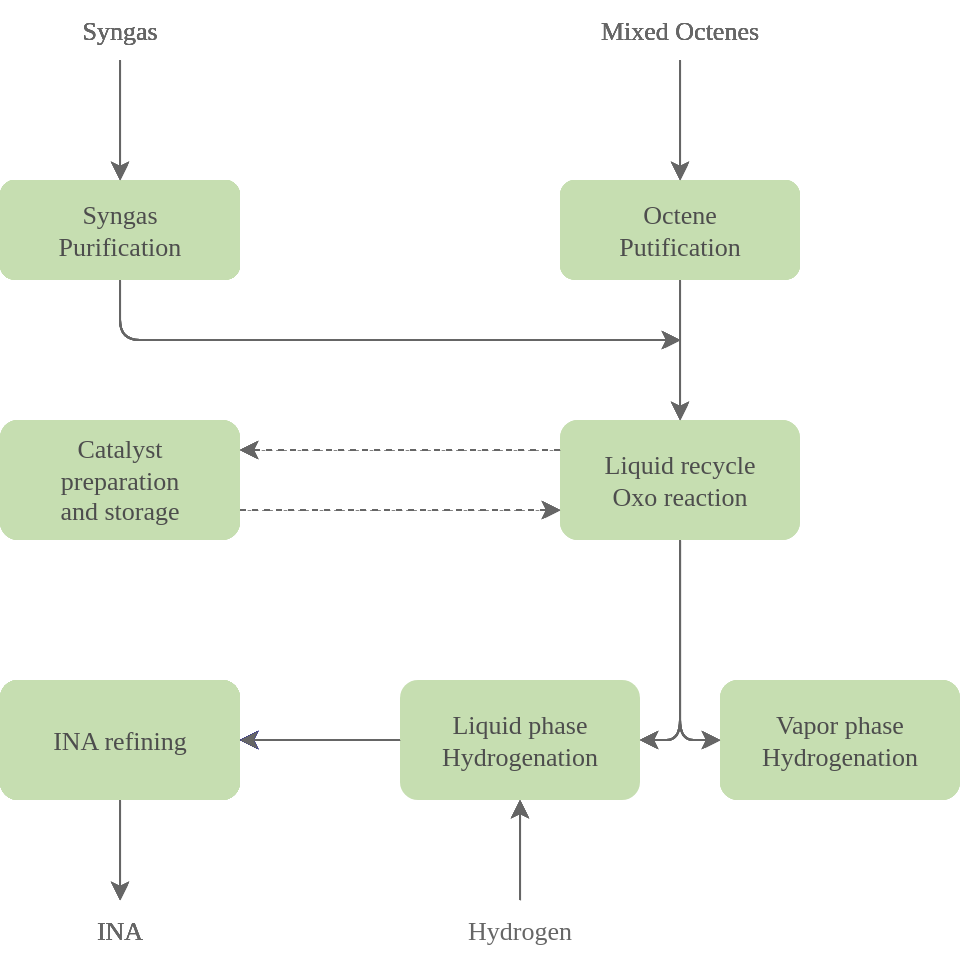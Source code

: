 <mxfile>
    <diagram id="rx35ugiFDfK1pX65FRmL" name="Page-2">
        <mxGraphModel dx="860" dy="558" grid="1" gridSize="10" guides="1" tooltips="1" connect="1" arrows="1" fold="1" page="1" pageScale="1" pageWidth="850" pageHeight="1100" background="#FFFFFF" math="0" shadow="0">
            <root>
                <mxCell id="0zdwBo3yl05t3FUJ_0rb-0"/>
                <mxCell id="0zdwBo3yl05t3FUJ_0rb-1" parent="0zdwBo3yl05t3FUJ_0rb-0"/>
                <mxCell id="0zdwBo3yl05t3FUJ_0rb-22" style="edgeStyle=none;html=1;fontSize=13;fontColor=#000000;strokeColor=#666666;fontFamily=Times New Roman;fontStyle=0;strokeWidth=1;" edge="1" parent="0zdwBo3yl05t3FUJ_0rb-1" source="0zdwBo3yl05t3FUJ_0rb-2">
                    <mxGeometry relative="1" as="geometry">
                        <mxPoint x="420" y="200" as="targetPoint"/>
                        <Array as="points">
                            <mxPoint x="140" y="200"/>
                        </Array>
                    </mxGeometry>
                </mxCell>
                <mxCell id="0zdwBo3yl05t3FUJ_0rb-2" value="&lt;span style=&quot;font-size: 13px;&quot;&gt;&lt;font color=&quot;#000000&quot; style=&quot;font-size: 13px;&quot;&gt;Syngas&lt;br style=&quot;font-size: 13px;&quot;&gt;Purification&lt;/font&gt;&lt;/span&gt;" style="rounded=1;whiteSpace=wrap;html=1;fillColor=#C6DEB1;strokeColor=none;fontFamily=Times New Roman;fontStyle=0;fontSize=13;" vertex="1" parent="0zdwBo3yl05t3FUJ_0rb-1">
                    <mxGeometry x="80" y="120" width="120" height="50" as="geometry"/>
                </mxCell>
                <mxCell id="0zdwBo3yl05t3FUJ_0rb-4" value="&lt;span style=&quot;font-size: 13px;&quot;&gt;&lt;font style=&quot;font-size: 13px;&quot;&gt;Syngas&lt;/font&gt;&lt;/span&gt;" style="text;html=1;strokeColor=none;fillColor=none;align=center;verticalAlign=middle;whiteSpace=wrap;rounded=0;fontSize=13;fontColor=#666666;fontFamily=Times New Roman;fontStyle=0" vertex="1" parent="0zdwBo3yl05t3FUJ_0rb-1">
                    <mxGeometry x="110" y="30" width="60" height="30" as="geometry"/>
                </mxCell>
                <mxCell id="0zdwBo3yl05t3FUJ_0rb-20" style="edgeStyle=none;html=1;fontSize=13;fontColor=#000000;strokeColor=#666666;fontFamily=Times New Roman;fontStyle=0" edge="1" parent="0zdwBo3yl05t3FUJ_0rb-1" source="0zdwBo3yl05t3FUJ_0rb-5" target="0zdwBo3yl05t3FUJ_0rb-14">
                    <mxGeometry relative="1" as="geometry"/>
                </mxCell>
                <mxCell id="0zdwBo3yl05t3FUJ_0rb-5" value="&lt;font style=&quot;font-size: 13px;&quot;&gt;&lt;font style=&quot;font-size: 13px;&quot;&gt;&lt;span style=&quot;font-size: 13px;&quot;&gt;Octene&lt;br style=&quot;font-size: 13px;&quot;&gt;&lt;/span&gt;&lt;/font&gt;&lt;span style=&quot;font-size: 13px;&quot;&gt;&lt;font style=&quot;font-size: 13px;&quot;&gt;Putification&lt;/font&gt;&lt;/span&gt;&lt;/font&gt;" style="rounded=1;whiteSpace=wrap;html=1;fillColor=#C6DEB1;strokeColor=none;fontFamily=Times New Roman;fontStyle=0;fontSize=13;fontColor=#4D4D4D;" vertex="1" parent="0zdwBo3yl05t3FUJ_0rb-1">
                    <mxGeometry x="360" y="120" width="120" height="50" as="geometry"/>
                </mxCell>
                <mxCell id="0zdwBo3yl05t3FUJ_0rb-13" style="edgeStyle=none;html=1;entryX=0.5;entryY=0;entryDx=0;entryDy=0;fontSize=13;fontColor=#000000;strokeColor=#666666;fontFamily=Times New Roman;fontStyle=0" edge="1" parent="0zdwBo3yl05t3FUJ_0rb-1" source="0zdwBo3yl05t3FUJ_0rb-7" target="0zdwBo3yl05t3FUJ_0rb-5">
                    <mxGeometry relative="1" as="geometry"/>
                </mxCell>
                <mxCell id="0zdwBo3yl05t3FUJ_0rb-7" value="&lt;span style=&quot;font-size: 13px&quot;&gt;&lt;font style=&quot;font-size: 13px&quot;&gt;Mixed Octenes&lt;/font&gt;&lt;/span&gt;" style="text;html=1;strokeColor=none;fillColor=none;align=center;verticalAlign=middle;whiteSpace=wrap;rounded=0;fontSize=13;fontColor=#666666;fontFamily=Times New Roman;fontStyle=0" vertex="1" parent="0zdwBo3yl05t3FUJ_0rb-1">
                    <mxGeometry x="370" y="30" width="100" height="30" as="geometry"/>
                </mxCell>
                <mxCell id="0zdwBo3yl05t3FUJ_0rb-24" style="edgeStyle=none;html=1;entryX=0;entryY=0.75;entryDx=0;entryDy=0;dashed=1;fontSize=13;fontColor=#000000;strokeColor=#666666;exitX=1;exitY=0.75;exitDx=0;exitDy=0;fontFamily=Times New Roman;fontStyle=0" edge="1" parent="0zdwBo3yl05t3FUJ_0rb-1" source="0zdwBo3yl05t3FUJ_0rb-8" target="0zdwBo3yl05t3FUJ_0rb-14">
                    <mxGeometry relative="1" as="geometry"/>
                </mxCell>
                <mxCell id="0zdwBo3yl05t3FUJ_0rb-8" value="&lt;span style=&quot;font-size: 13px;&quot;&gt;&lt;font style=&quot;font-size: 13px;&quot;&gt;Catalyst&lt;br style=&quot;font-size: 13px;&quot;&gt;preparation&lt;br style=&quot;font-size: 13px;&quot;&gt;and storage&lt;br style=&quot;font-size: 13px;&quot;&gt;&lt;/font&gt;&lt;/span&gt;" style="rounded=1;whiteSpace=wrap;html=1;fillColor=#C6DEB1;strokeColor=none;fontFamily=Times New Roman;fontStyle=0;fontSize=13;fontColor=#4D4D4D;" vertex="1" parent="0zdwBo3yl05t3FUJ_0rb-1">
                    <mxGeometry x="80" y="240" width="120" height="60" as="geometry"/>
                </mxCell>
                <mxCell id="0zdwBo3yl05t3FUJ_0rb-9" value="" style="endArrow=classic;html=1;fontSize=13;fontColor=#000000;strokeColor=#666666;entryX=0.5;entryY=0;entryDx=0;entryDy=0;exitX=0.5;exitY=1;exitDx=0;exitDy=0;fontFamily=Times New Roman;fontStyle=0" edge="1" parent="0zdwBo3yl05t3FUJ_0rb-1" source="0zdwBo3yl05t3FUJ_0rb-4" target="0zdwBo3yl05t3FUJ_0rb-2">
                    <mxGeometry relative="1" as="geometry">
                        <mxPoint x="130" y="59" as="sourcePoint"/>
                        <mxPoint x="290" y="59" as="targetPoint"/>
                    </mxGeometry>
                </mxCell>
                <mxCell id="0zdwBo3yl05t3FUJ_0rb-10" value="" style="edgeLabel;resizable=0;html=1;align=center;verticalAlign=middle;fontSize=13;fontColor=#000000;strokeColor=#000000;fillColor=#FFFFFF;fontFamily=Times New Roman;fontStyle=0" connectable="0" vertex="1" parent="0zdwBo3yl05t3FUJ_0rb-9">
                    <mxGeometry relative="1" as="geometry"/>
                </mxCell>
                <mxCell id="0zdwBo3yl05t3FUJ_0rb-11" value="" style="edgeLabel;resizable=0;html=1;align=left;verticalAlign=bottom;fontSize=13;fontColor=#000000;strokeColor=#000000;fillColor=#FFFFFF;fontFamily=Times New Roman;fontStyle=0" connectable="0" vertex="1" parent="0zdwBo3yl05t3FUJ_0rb-9">
                    <mxGeometry x="-1" relative="1" as="geometry"/>
                </mxCell>
                <mxCell id="0zdwBo3yl05t3FUJ_0rb-12" value="" style="edgeLabel;resizable=0;html=1;align=right;verticalAlign=bottom;fontSize=13;fontColor=#000000;strokeColor=#000000;fillColor=#FFFFFF;fontFamily=Times New Roman;fontStyle=0" connectable="0" vertex="1" parent="0zdwBo3yl05t3FUJ_0rb-9">
                    <mxGeometry x="1" relative="1" as="geometry"/>
                </mxCell>
                <mxCell id="0zdwBo3yl05t3FUJ_0rb-23" style="edgeStyle=none;html=1;entryX=1;entryY=0.25;entryDx=0;entryDy=0;fontSize=13;fontColor=#000000;strokeColor=#666666;exitX=0;exitY=0.25;exitDx=0;exitDy=0;dashed=1;fontFamily=Times New Roman;fontStyle=0" edge="1" parent="0zdwBo3yl05t3FUJ_0rb-1" source="0zdwBo3yl05t3FUJ_0rb-14" target="0zdwBo3yl05t3FUJ_0rb-8">
                    <mxGeometry relative="1" as="geometry"/>
                </mxCell>
                <mxCell id="0zdwBo3yl05t3FUJ_0rb-25" style="edgeStyle=none;html=1;entryX=1;entryY=0.5;entryDx=0;entryDy=0;fontSize=13;fontColor=#000000;strokeColor=#666666;fontFamily=Times New Roman;fontStyle=0" edge="1" parent="0zdwBo3yl05t3FUJ_0rb-1" source="0zdwBo3yl05t3FUJ_0rb-14">
                    <mxGeometry relative="1" as="geometry">
                        <mxPoint x="400.0" y="400.0" as="targetPoint"/>
                        <Array as="points">
                            <mxPoint x="420" y="400"/>
                        </Array>
                    </mxGeometry>
                </mxCell>
                <mxCell id="0zdwBo3yl05t3FUJ_0rb-31" style="edgeStyle=none;html=1;entryX=0;entryY=0.5;entryDx=0;entryDy=0;fontSize=13;fontColor=#000000;strokeColor=#666666;fontFamily=Times New Roman;fontStyle=0" edge="1" parent="0zdwBo3yl05t3FUJ_0rb-1" source="0zdwBo3yl05t3FUJ_0rb-14" target="0zdwBo3yl05t3FUJ_0rb-30">
                    <mxGeometry relative="1" as="geometry">
                        <Array as="points">
                            <mxPoint x="420" y="400"/>
                        </Array>
                    </mxGeometry>
                </mxCell>
                <mxCell id="0zdwBo3yl05t3FUJ_0rb-14" value="&lt;span style=&quot;font-size: 13px;&quot;&gt;&lt;font style=&quot;font-size: 13px;&quot;&gt;Liquid recycle&lt;br style=&quot;font-size: 13px;&quot;&gt;Oxo reaction&lt;br style=&quot;font-size: 13px;&quot;&gt;&lt;/font&gt;&lt;/span&gt;" style="rounded=1;whiteSpace=wrap;html=1;fillColor=#C6DEB1;strokeColor=none;fontFamily=Times New Roman;fontStyle=0;fontSize=13;fontColor=#4D4D4D;" vertex="1" parent="0zdwBo3yl05t3FUJ_0rb-1">
                    <mxGeometry x="360" y="240" width="120" height="60" as="geometry"/>
                </mxCell>
                <mxCell id="0zdwBo3yl05t3FUJ_0rb-28" style="edgeStyle=none;html=1;fontSize=13;fontColor=#000000;strokeColor=#666666;fontFamily=Times New Roman;fontStyle=0" edge="1" parent="0zdwBo3yl05t3FUJ_0rb-1" source="0zdwBo3yl05t3FUJ_0rb-15" target="0zdwBo3yl05t3FUJ_0rb-29">
                    <mxGeometry relative="1" as="geometry">
                        <mxPoint x="140" y="480" as="targetPoint"/>
                    </mxGeometry>
                </mxCell>
                <mxCell id="0zdwBo3yl05t3FUJ_0rb-15" value="&lt;span style=&quot;font-size: 13px;&quot;&gt;&lt;font color=&quot;#000000&quot; style=&quot;font-size: 13px;&quot;&gt;INA refining&lt;br style=&quot;font-size: 13px;&quot;&gt;&lt;/font&gt;&lt;/span&gt;" style="rounded=1;whiteSpace=wrap;html=1;fillColor=#C6DEB1;strokeColor=none;fontFamily=Times New Roman;fontStyle=0;fontSize=13;" vertex="1" parent="0zdwBo3yl05t3FUJ_0rb-1">
                    <mxGeometry x="80" y="370" width="120" height="60" as="geometry"/>
                </mxCell>
                <mxCell id="0zdwBo3yl05t3FUJ_0rb-26" style="edgeStyle=none;html=1;entryX=1;entryY=0.5;entryDx=0;entryDy=0;fontSize=13;fontColor=#000000;strokeColor=#0000CC;fontFamily=Times New Roman;fontStyle=0" edge="1" parent="0zdwBo3yl05t3FUJ_0rb-1" target="0zdwBo3yl05t3FUJ_0rb-15">
                    <mxGeometry relative="1" as="geometry">
                        <mxPoint x="280.0" y="400.0" as="sourcePoint"/>
                    </mxGeometry>
                </mxCell>
                <mxCell id="0zdwBo3yl05t3FUJ_0rb-27" style="edgeStyle=none;html=1;entryX=0.5;entryY=1;entryDx=0;entryDy=0;fontSize=13;fontColor=#000000;strokeColor=#666666;fontFamily=Times New Roman;fontStyle=0" edge="1" parent="0zdwBo3yl05t3FUJ_0rb-1" source="0zdwBo3yl05t3FUJ_0rb-18">
                    <mxGeometry relative="1" as="geometry">
                        <mxPoint x="340.0" y="430.0" as="targetPoint"/>
                        <Array as="points">
                            <mxPoint x="340" y="480"/>
                        </Array>
                    </mxGeometry>
                </mxCell>
                <mxCell id="0zdwBo3yl05t3FUJ_0rb-18" value="&lt;span style=&quot;font-size: 13px;&quot;&gt;&lt;font style=&quot;font-size: 13px;&quot;&gt;Hydrogen&lt;/font&gt;&lt;/span&gt;" style="text;html=1;strokeColor=none;fillColor=none;align=center;verticalAlign=middle;whiteSpace=wrap;rounded=0;fontSize=13;fontColor=#666666;fontFamily=Times New Roman;fontStyle=0" vertex="1" parent="0zdwBo3yl05t3FUJ_0rb-1">
                    <mxGeometry x="310" y="480" width="60" height="30" as="geometry"/>
                </mxCell>
                <mxCell id="0zdwBo3yl05t3FUJ_0rb-29" value="&lt;span style=&quot;font-size: 13px;&quot;&gt;&lt;font style=&quot;font-size: 13px;&quot;&gt;INA&lt;/font&gt;&lt;/span&gt;" style="text;html=1;strokeColor=none;fillColor=none;align=center;verticalAlign=middle;whiteSpace=wrap;rounded=0;fontSize=13;fontColor=#666666;fontFamily=Times New Roman;fontStyle=0" vertex="1" parent="0zdwBo3yl05t3FUJ_0rb-1">
                    <mxGeometry x="110" y="480" width="60" height="30" as="geometry"/>
                </mxCell>
                <mxCell id="0zdwBo3yl05t3FUJ_0rb-30" value="&lt;span style=&quot;font-size: 13px&quot;&gt;&lt;font style=&quot;font-size: 13px&quot;&gt;Vapor phase&lt;br style=&quot;font-size: 13px&quot;&gt;Hydrogenation&lt;br style=&quot;font-size: 13px&quot;&gt;&lt;/font&gt;&lt;/span&gt;" style="rounded=1;whiteSpace=wrap;html=1;fillColor=#C6DEB1;strokeColor=none;fontFamily=Times New Roman;fontStyle=0;fontSize=13;fontColor=#4D4D4D;" vertex="1" parent="0zdwBo3yl05t3FUJ_0rb-1">
                    <mxGeometry x="440" y="370" width="120" height="60" as="geometry"/>
                </mxCell>
                <mxCell id="0zdwBo3yl05t3FUJ_0rb-54" value="" style="edgeStyle=none;html=1;fontFamily=Times New Roman;fontSize=13;fontColor=default;strokeColor=#666666;" edge="1" parent="0zdwBo3yl05t3FUJ_0rb-1" source="0zdwBo3yl05t3FUJ_0rb-52" target="0zdwBo3yl05t3FUJ_0rb-53">
                    <mxGeometry relative="1" as="geometry"/>
                </mxCell>
                <mxCell id="0zdwBo3yl05t3FUJ_0rb-52" value="&lt;span style=&quot;&quot;&gt;Liquid phase&lt;/span&gt;&lt;br style=&quot;&quot;&gt;&lt;span style=&quot;&quot;&gt;Hydrogenation&lt;/span&gt;&lt;span style=&quot;font-size: 13px&quot;&gt;&lt;font style=&quot;font-size: 13px&quot;&gt;&lt;br style=&quot;font-size: 13px&quot;&gt;&lt;/font&gt;&lt;/span&gt;" style="rounded=1;whiteSpace=wrap;html=1;fillColor=#C6DEB1;strokeColor=none;fontFamily=Times New Roman;fontStyle=0;fontSize=13;fontColor=#4D4D4D;" vertex="1" parent="0zdwBo3yl05t3FUJ_0rb-1">
                    <mxGeometry x="280" y="370" width="120" height="60" as="geometry"/>
                </mxCell>
                <mxCell id="0zdwBo3yl05t3FUJ_0rb-53" value="&lt;span style=&quot;&quot;&gt;Liquid phase&lt;/span&gt;&lt;br style=&quot;&quot;&gt;&lt;span style=&quot;&quot;&gt;Hydrogenation&lt;/span&gt;&lt;span style=&quot;font-size: 13px&quot;&gt;&lt;font style=&quot;font-size: 13px&quot;&gt;&lt;br style=&quot;font-size: 13px&quot;&gt;&lt;/font&gt;&lt;/span&gt;" style="rounded=1;whiteSpace=wrap;html=1;fillColor=#C6DEB1;strokeColor=none;fontFamily=Times New Roman;fontStyle=0;fontSize=13;fontColor=#4D4D4D;" vertex="1" parent="0zdwBo3yl05t3FUJ_0rb-1">
                    <mxGeometry x="80" y="370" width="120" height="60" as="geometry"/>
                </mxCell>
                <mxCell id="0zdwBo3yl05t3FUJ_0rb-55" value="&lt;span style=&quot;font-size: 13px;&quot;&gt;&lt;font style=&quot;font-size: 13px;&quot;&gt;Syngas&lt;br style=&quot;font-size: 13px;&quot;&gt;Purification&lt;/font&gt;&lt;/span&gt;" style="rounded=1;whiteSpace=wrap;html=1;fillColor=#C6DEB1;strokeColor=none;fontFamily=Times New Roman;fontStyle=0;fontSize=13;fontColor=#4D4D4D;" vertex="1" parent="0zdwBo3yl05t3FUJ_0rb-1">
                    <mxGeometry x="80" y="120" width="120" height="50" as="geometry"/>
                </mxCell>
                <mxCell id="0zdwBo3yl05t3FUJ_0rb-56" style="edgeStyle=none;html=1;fontSize=13;fontColor=#000000;strokeColor=#666666;fontFamily=Times New Roman;fontStyle=0;strokeWidth=1;" edge="1" source="0zdwBo3yl05t3FUJ_0rb-57" parent="0zdwBo3yl05t3FUJ_0rb-1">
                    <mxGeometry relative="1" as="geometry">
                        <mxPoint x="420" y="200" as="targetPoint"/>
                        <Array as="points">
                            <mxPoint x="140" y="200"/>
                        </Array>
                    </mxGeometry>
                </mxCell>
                <mxCell id="0zdwBo3yl05t3FUJ_0rb-57" value="&lt;span style=&quot;font-size: 13px;&quot;&gt;&lt;font color=&quot;#000000&quot; style=&quot;font-size: 13px;&quot;&gt;Syngas&lt;br style=&quot;font-size: 13px;&quot;&gt;Purification&lt;/font&gt;&lt;/span&gt;" style="rounded=1;whiteSpace=wrap;html=1;fillColor=#C6DEB1;strokeColor=none;fontFamily=Times New Roman;fontStyle=0;fontSize=13;" vertex="1" parent="0zdwBo3yl05t3FUJ_0rb-1">
                    <mxGeometry x="80" y="120" width="120" height="50" as="geometry"/>
                </mxCell>
                <mxCell id="0zdwBo3yl05t3FUJ_0rb-58" value="&lt;span style=&quot;font-size: 13px;&quot;&gt;&lt;font style=&quot;font-size: 13px;&quot;&gt;Syngas&lt;/font&gt;&lt;/span&gt;" style="text;html=1;strokeColor=none;fillColor=none;align=center;verticalAlign=middle;whiteSpace=wrap;rounded=0;fontSize=13;fontColor=#666666;fontFamily=Times New Roman;fontStyle=0" vertex="1" parent="0zdwBo3yl05t3FUJ_0rb-1">
                    <mxGeometry x="110" y="30" width="60" height="30" as="geometry"/>
                </mxCell>
                <mxCell id="0zdwBo3yl05t3FUJ_0rb-59" style="edgeStyle=none;html=1;fontSize=13;fontColor=#000000;strokeColor=#666666;fontFamily=Times New Roman;fontStyle=0" edge="1" source="0zdwBo3yl05t3FUJ_0rb-60" target="0zdwBo3yl05t3FUJ_0rb-72" parent="0zdwBo3yl05t3FUJ_0rb-1">
                    <mxGeometry relative="1" as="geometry"/>
                </mxCell>
                <mxCell id="0zdwBo3yl05t3FUJ_0rb-60" value="&lt;font style=&quot;font-size: 13px;&quot;&gt;&lt;font style=&quot;font-size: 13px;&quot;&gt;&lt;span style=&quot;font-size: 13px;&quot;&gt;Octene&lt;br style=&quot;font-size: 13px;&quot;&gt;&lt;/span&gt;&lt;/font&gt;&lt;span style=&quot;font-size: 13px;&quot;&gt;&lt;font style=&quot;font-size: 13px;&quot;&gt;Putification&lt;/font&gt;&lt;/span&gt;&lt;/font&gt;" style="rounded=1;whiteSpace=wrap;html=1;fillColor=#C6DEB1;strokeColor=none;fontFamily=Times New Roman;fontStyle=0;fontSize=13;fontColor=#4D4D4D;" vertex="1" parent="0zdwBo3yl05t3FUJ_0rb-1">
                    <mxGeometry x="360" y="120" width="120" height="50" as="geometry"/>
                </mxCell>
                <mxCell id="0zdwBo3yl05t3FUJ_0rb-61" style="edgeStyle=none;html=1;entryX=0.5;entryY=0;entryDx=0;entryDy=0;fontSize=13;fontColor=#000000;strokeColor=#666666;fontFamily=Times New Roman;fontStyle=0" edge="1" source="0zdwBo3yl05t3FUJ_0rb-62" target="0zdwBo3yl05t3FUJ_0rb-60" parent="0zdwBo3yl05t3FUJ_0rb-1">
                    <mxGeometry relative="1" as="geometry"/>
                </mxCell>
                <mxCell id="0zdwBo3yl05t3FUJ_0rb-62" value="&lt;span style=&quot;font-size: 13px&quot;&gt;&lt;font style=&quot;font-size: 13px&quot;&gt;Mixed Octenes&lt;/font&gt;&lt;/span&gt;" style="text;html=1;strokeColor=none;fillColor=none;align=center;verticalAlign=middle;whiteSpace=wrap;rounded=0;fontSize=13;fontColor=#666666;fontFamily=Times New Roman;fontStyle=0" vertex="1" parent="0zdwBo3yl05t3FUJ_0rb-1">
                    <mxGeometry x="370" y="30" width="100" height="30" as="geometry"/>
                </mxCell>
                <mxCell id="0zdwBo3yl05t3FUJ_0rb-63" style="edgeStyle=none;html=1;entryX=0;entryY=0.75;entryDx=0;entryDy=0;dashed=1;fontSize=13;fontColor=#000000;strokeColor=#666666;exitX=1;exitY=0.75;exitDx=0;exitDy=0;fontFamily=Times New Roman;fontStyle=0" edge="1" source="0zdwBo3yl05t3FUJ_0rb-64" target="0zdwBo3yl05t3FUJ_0rb-72" parent="0zdwBo3yl05t3FUJ_0rb-1">
                    <mxGeometry relative="1" as="geometry"/>
                </mxCell>
                <mxCell id="0zdwBo3yl05t3FUJ_0rb-64" value="&lt;span style=&quot;font-size: 13px;&quot;&gt;&lt;font style=&quot;font-size: 13px;&quot;&gt;Catalyst&lt;br style=&quot;font-size: 13px;&quot;&gt;preparation&lt;br style=&quot;font-size: 13px;&quot;&gt;and storage&lt;br style=&quot;font-size: 13px;&quot;&gt;&lt;/font&gt;&lt;/span&gt;" style="rounded=1;whiteSpace=wrap;html=1;fillColor=#C6DEB1;strokeColor=none;fontFamily=Times New Roman;fontStyle=0;fontSize=13;fontColor=#4D4D4D;" vertex="1" parent="0zdwBo3yl05t3FUJ_0rb-1">
                    <mxGeometry x="80" y="240" width="120" height="60" as="geometry"/>
                </mxCell>
                <mxCell id="0zdwBo3yl05t3FUJ_0rb-65" value="" style="endArrow=classic;html=1;fontSize=13;fontColor=#000000;strokeColor=#666666;entryX=0.5;entryY=0;entryDx=0;entryDy=0;exitX=0.5;exitY=1;exitDx=0;exitDy=0;fontFamily=Times New Roman;fontStyle=0" edge="1" source="0zdwBo3yl05t3FUJ_0rb-58" target="0zdwBo3yl05t3FUJ_0rb-57" parent="0zdwBo3yl05t3FUJ_0rb-1">
                    <mxGeometry relative="1" as="geometry">
                        <mxPoint x="130" y="59" as="sourcePoint"/>
                        <mxPoint x="290" y="59" as="targetPoint"/>
                    </mxGeometry>
                </mxCell>
                <mxCell id="0zdwBo3yl05t3FUJ_0rb-66" value="" style="edgeLabel;resizable=0;html=1;align=center;verticalAlign=middle;fontSize=13;fontColor=#000000;strokeColor=#000000;fillColor=#FFFFFF;fontFamily=Times New Roman;fontStyle=0" connectable="0" vertex="1" parent="0zdwBo3yl05t3FUJ_0rb-65">
                    <mxGeometry relative="1" as="geometry"/>
                </mxCell>
                <mxCell id="0zdwBo3yl05t3FUJ_0rb-67" value="" style="edgeLabel;resizable=0;html=1;align=left;verticalAlign=bottom;fontSize=13;fontColor=#000000;strokeColor=#000000;fillColor=#FFFFFF;fontFamily=Times New Roman;fontStyle=0" connectable="0" vertex="1" parent="0zdwBo3yl05t3FUJ_0rb-65">
                    <mxGeometry x="-1" relative="1" as="geometry"/>
                </mxCell>
                <mxCell id="0zdwBo3yl05t3FUJ_0rb-68" value="" style="edgeLabel;resizable=0;html=1;align=right;verticalAlign=bottom;fontSize=13;fontColor=#000000;strokeColor=#000000;fillColor=#FFFFFF;fontFamily=Times New Roman;fontStyle=0" connectable="0" vertex="1" parent="0zdwBo3yl05t3FUJ_0rb-65">
                    <mxGeometry x="1" relative="1" as="geometry"/>
                </mxCell>
                <mxCell id="0zdwBo3yl05t3FUJ_0rb-69" style="edgeStyle=none;html=1;entryX=1;entryY=0.25;entryDx=0;entryDy=0;fontSize=13;fontColor=#000000;strokeColor=#666666;exitX=0;exitY=0.25;exitDx=0;exitDy=0;dashed=1;fontFamily=Times New Roman;fontStyle=0" edge="1" source="0zdwBo3yl05t3FUJ_0rb-72" target="0zdwBo3yl05t3FUJ_0rb-64" parent="0zdwBo3yl05t3FUJ_0rb-1">
                    <mxGeometry relative="1" as="geometry"/>
                </mxCell>
                <mxCell id="0zdwBo3yl05t3FUJ_0rb-70" style="edgeStyle=none;html=1;entryX=1;entryY=0.5;entryDx=0;entryDy=0;fontSize=13;fontColor=#000000;strokeColor=#666666;fontFamily=Times New Roman;fontStyle=0" edge="1" source="0zdwBo3yl05t3FUJ_0rb-72" parent="0zdwBo3yl05t3FUJ_0rb-1">
                    <mxGeometry relative="1" as="geometry">
                        <mxPoint x="400" y="400.0" as="targetPoint"/>
                        <Array as="points">
                            <mxPoint x="420" y="400"/>
                        </Array>
                    </mxGeometry>
                </mxCell>
                <mxCell id="0zdwBo3yl05t3FUJ_0rb-71" style="edgeStyle=none;html=1;entryX=0;entryY=0.5;entryDx=0;entryDy=0;fontSize=13;fontColor=#000000;strokeColor=#666666;fontFamily=Times New Roman;fontStyle=0" edge="1" source="0zdwBo3yl05t3FUJ_0rb-72" target="0zdwBo3yl05t3FUJ_0rb-78" parent="0zdwBo3yl05t3FUJ_0rb-1">
                    <mxGeometry relative="1" as="geometry">
                        <Array as="points">
                            <mxPoint x="420" y="400"/>
                        </Array>
                    </mxGeometry>
                </mxCell>
                <mxCell id="0zdwBo3yl05t3FUJ_0rb-72" value="&lt;span style=&quot;font-size: 13px;&quot;&gt;&lt;font style=&quot;font-size: 13px;&quot;&gt;Liquid recycle&lt;br style=&quot;font-size: 13px;&quot;&gt;Oxo reaction&lt;br style=&quot;font-size: 13px;&quot;&gt;&lt;/font&gt;&lt;/span&gt;" style="rounded=1;whiteSpace=wrap;html=1;fillColor=#C6DEB1;strokeColor=none;fontFamily=Times New Roman;fontStyle=0;fontSize=13;fontColor=#4D4D4D;" vertex="1" parent="0zdwBo3yl05t3FUJ_0rb-1">
                    <mxGeometry x="360" y="240" width="120" height="60" as="geometry"/>
                </mxCell>
                <mxCell id="0zdwBo3yl05t3FUJ_0rb-73" style="edgeStyle=none;html=1;fontSize=13;fontColor=#000000;strokeColor=#666666;fontFamily=Times New Roman;fontStyle=0" edge="1" source="0zdwBo3yl05t3FUJ_0rb-74" target="0zdwBo3yl05t3FUJ_0rb-77" parent="0zdwBo3yl05t3FUJ_0rb-1">
                    <mxGeometry relative="1" as="geometry">
                        <mxPoint x="140" y="480" as="targetPoint"/>
                    </mxGeometry>
                </mxCell>
                <mxCell id="0zdwBo3yl05t3FUJ_0rb-74" value="&lt;span style=&quot;font-size: 13px;&quot;&gt;&lt;font color=&quot;#000000&quot; style=&quot;font-size: 13px;&quot;&gt;INA refining&lt;br style=&quot;font-size: 13px;&quot;&gt;&lt;/font&gt;&lt;/span&gt;" style="rounded=1;whiteSpace=wrap;html=1;fillColor=#C6DEB1;strokeColor=none;fontFamily=Times New Roman;fontStyle=0;fontSize=13;" vertex="1" parent="0zdwBo3yl05t3FUJ_0rb-1">
                    <mxGeometry x="80" y="370" width="120" height="60" as="geometry"/>
                </mxCell>
                <mxCell id="0zdwBo3yl05t3FUJ_0rb-75" style="edgeStyle=none;html=1;entryX=1;entryY=0.5;entryDx=0;entryDy=0;fontSize=13;fontColor=#000000;strokeColor=#0000CC;fontFamily=Times New Roman;fontStyle=0" edge="1" target="0zdwBo3yl05t3FUJ_0rb-74" parent="0zdwBo3yl05t3FUJ_0rb-1">
                    <mxGeometry relative="1" as="geometry">
                        <mxPoint x="280" y="400.0" as="sourcePoint"/>
                    </mxGeometry>
                </mxCell>
                <mxCell id="0zdwBo3yl05t3FUJ_0rb-76" style="edgeStyle=none;html=1;entryX=0.5;entryY=1;entryDx=0;entryDy=0;fontSize=13;fontColor=#000000;strokeColor=#666666;fontFamily=Times New Roman;fontStyle=0" edge="1" parent="0zdwBo3yl05t3FUJ_0rb-1">
                    <mxGeometry relative="1" as="geometry">
                        <mxPoint x="340" y="480" as="sourcePoint"/>
                        <mxPoint x="340" y="430.0" as="targetPoint"/>
                        <Array as="points">
                            <mxPoint x="340" y="480"/>
                        </Array>
                    </mxGeometry>
                </mxCell>
                <mxCell id="0zdwBo3yl05t3FUJ_0rb-77" value="&lt;span style=&quot;font-size: 13px;&quot;&gt;&lt;font style=&quot;font-size: 13px;&quot;&gt;INA&lt;/font&gt;&lt;/span&gt;" style="text;html=1;strokeColor=none;fillColor=none;align=center;verticalAlign=middle;whiteSpace=wrap;rounded=0;fontSize=13;fontColor=#666666;fontFamily=Times New Roman;fontStyle=0" vertex="1" parent="0zdwBo3yl05t3FUJ_0rb-1">
                    <mxGeometry x="110" y="480" width="60" height="30" as="geometry"/>
                </mxCell>
                <mxCell id="0zdwBo3yl05t3FUJ_0rb-78" value="&lt;span style=&quot;font-size: 13px&quot;&gt;&lt;font style=&quot;font-size: 13px&quot;&gt;Vapor phase&lt;br style=&quot;font-size: 13px&quot;&gt;Hydrogenation&lt;br style=&quot;font-size: 13px&quot;&gt;&lt;/font&gt;&lt;/span&gt;" style="rounded=1;whiteSpace=wrap;html=1;fillColor=#C6DEB1;strokeColor=none;fontFamily=Times New Roman;fontStyle=0;fontSize=13;fontColor=#4D4D4D;" vertex="1" parent="0zdwBo3yl05t3FUJ_0rb-1">
                    <mxGeometry x="440" y="370" width="120" height="60" as="geometry"/>
                </mxCell>
                <mxCell id="0zdwBo3yl05t3FUJ_0rb-79" value="" style="edgeStyle=none;html=1;fontFamily=Times New Roman;fontSize=13;fontColor=default;strokeColor=#666666;" edge="1" target="0zdwBo3yl05t3FUJ_0rb-80" parent="0zdwBo3yl05t3FUJ_0rb-1">
                    <mxGeometry relative="1" as="geometry">
                        <mxPoint x="280" y="400.0" as="sourcePoint"/>
                    </mxGeometry>
                </mxCell>
                <mxCell id="0zdwBo3yl05t3FUJ_0rb-80" value="&lt;span style=&quot;&quot;&gt;Liquid phase&lt;/span&gt;&lt;br style=&quot;&quot;&gt;&lt;span style=&quot;&quot;&gt;Hydrogenation&lt;/span&gt;&lt;span style=&quot;font-size: 13px&quot;&gt;&lt;font style=&quot;font-size: 13px&quot;&gt;&lt;br style=&quot;font-size: 13px&quot;&gt;&lt;/font&gt;&lt;/span&gt;" style="rounded=1;whiteSpace=wrap;html=1;fillColor=#C6DEB1;strokeColor=none;fontFamily=Times New Roman;fontStyle=0;fontSize=13;fontColor=#4D4D4D;" vertex="1" parent="0zdwBo3yl05t3FUJ_0rb-1">
                    <mxGeometry x="80" y="370" width="120" height="60" as="geometry"/>
                </mxCell>
                <mxCell id="0zdwBo3yl05t3FUJ_0rb-81" value="&lt;span style=&quot;font-size: 13px;&quot;&gt;&lt;font style=&quot;font-size: 13px;&quot;&gt;Syngas&lt;br style=&quot;font-size: 13px;&quot;&gt;Purification&lt;/font&gt;&lt;/span&gt;" style="rounded=1;whiteSpace=wrap;html=1;fillColor=#C6DEB1;strokeColor=none;fontFamily=Times New Roman;fontStyle=0;fontSize=13;fontColor=#4D4D4D;" vertex="1" parent="0zdwBo3yl05t3FUJ_0rb-1">
                    <mxGeometry x="80" y="120" width="120" height="50" as="geometry"/>
                </mxCell>
                <mxCell id="0zdwBo3yl05t3FUJ_0rb-82" style="edgeStyle=none;html=1;fontSize=13;fontColor=#000000;strokeColor=#666666;fontFamily=Times New Roman;fontStyle=0;strokeWidth=1;" edge="1" source="0zdwBo3yl05t3FUJ_0rb-83" parent="0zdwBo3yl05t3FUJ_0rb-1">
                    <mxGeometry relative="1" as="geometry">
                        <mxPoint x="420" y="200" as="targetPoint"/>
                        <Array as="points">
                            <mxPoint x="140" y="200"/>
                        </Array>
                    </mxGeometry>
                </mxCell>
                <mxCell id="0zdwBo3yl05t3FUJ_0rb-83" value="&lt;span style=&quot;font-size: 13px;&quot;&gt;&lt;font color=&quot;#000000&quot; style=&quot;font-size: 13px;&quot;&gt;Syngas&lt;br style=&quot;font-size: 13px;&quot;&gt;Purification&lt;/font&gt;&lt;/span&gt;" style="rounded=1;whiteSpace=wrap;html=1;fillColor=#C6DEB1;strokeColor=none;fontFamily=Times New Roman;fontStyle=0;fontSize=13;" vertex="1" parent="0zdwBo3yl05t3FUJ_0rb-1">
                    <mxGeometry x="80" y="120" width="120" height="50" as="geometry"/>
                </mxCell>
                <mxCell id="0zdwBo3yl05t3FUJ_0rb-84" value="&lt;span style=&quot;font-size: 13px;&quot;&gt;&lt;font style=&quot;font-size: 13px;&quot;&gt;Syngas&lt;/font&gt;&lt;/span&gt;" style="text;html=1;strokeColor=none;fillColor=none;align=center;verticalAlign=middle;whiteSpace=wrap;rounded=0;fontSize=13;fontColor=#666666;fontFamily=Times New Roman;fontStyle=0" vertex="1" parent="0zdwBo3yl05t3FUJ_0rb-1">
                    <mxGeometry x="110" y="30" width="60" height="30" as="geometry"/>
                </mxCell>
                <mxCell id="0zdwBo3yl05t3FUJ_0rb-85" style="edgeStyle=none;html=1;fontSize=13;fontColor=#000000;strokeColor=#666666;fontFamily=Times New Roman;fontStyle=0" edge="1" source="0zdwBo3yl05t3FUJ_0rb-86" parent="0zdwBo3yl05t3FUJ_0rb-1">
                    <mxGeometry relative="1" as="geometry">
                        <mxPoint x="420" y="240" as="targetPoint"/>
                    </mxGeometry>
                </mxCell>
                <mxCell id="0zdwBo3yl05t3FUJ_0rb-86" value="&lt;font style=&quot;font-size: 13px;&quot;&gt;&lt;font style=&quot;font-size: 13px;&quot;&gt;&lt;span style=&quot;font-size: 13px;&quot;&gt;Octene&lt;br style=&quot;font-size: 13px;&quot;&gt;&lt;/span&gt;&lt;/font&gt;&lt;span style=&quot;font-size: 13px;&quot;&gt;&lt;font style=&quot;font-size: 13px;&quot;&gt;Putification&lt;/font&gt;&lt;/span&gt;&lt;/font&gt;" style="rounded=1;whiteSpace=wrap;html=1;fillColor=#C6DEB1;strokeColor=none;fontFamily=Times New Roman;fontStyle=0;fontSize=13;fontColor=#4D4D4D;" vertex="1" parent="0zdwBo3yl05t3FUJ_0rb-1">
                    <mxGeometry x="360" y="120" width="120" height="50" as="geometry"/>
                </mxCell>
                <mxCell id="0zdwBo3yl05t3FUJ_0rb-87" style="edgeStyle=none;html=1;entryX=0.5;entryY=0;entryDx=0;entryDy=0;fontSize=13;fontColor=#000000;strokeColor=#666666;fontFamily=Times New Roman;fontStyle=0" edge="1" source="0zdwBo3yl05t3FUJ_0rb-88" target="0zdwBo3yl05t3FUJ_0rb-86" parent="0zdwBo3yl05t3FUJ_0rb-1">
                    <mxGeometry relative="1" as="geometry"/>
                </mxCell>
                <mxCell id="0zdwBo3yl05t3FUJ_0rb-88" value="&lt;span style=&quot;font-size: 13px&quot;&gt;&lt;font style=&quot;font-size: 13px&quot;&gt;Mixed Octenes&lt;/font&gt;&lt;/span&gt;" style="text;html=1;strokeColor=none;fillColor=none;align=center;verticalAlign=middle;whiteSpace=wrap;rounded=0;fontSize=13;fontColor=#666666;fontFamily=Times New Roman;fontStyle=0" vertex="1" parent="0zdwBo3yl05t3FUJ_0rb-1">
                    <mxGeometry x="370" y="30" width="100" height="30" as="geometry"/>
                </mxCell>
                <mxCell id="0zdwBo3yl05t3FUJ_0rb-89" style="edgeStyle=none;html=1;entryX=0;entryY=0.75;entryDx=0;entryDy=0;dashed=1;fontSize=13;fontColor=#000000;strokeColor=#666666;exitX=1;exitY=0.75;exitDx=0;exitDy=0;fontFamily=Times New Roman;fontStyle=0" edge="1" source="0zdwBo3yl05t3FUJ_0rb-90" parent="0zdwBo3yl05t3FUJ_0rb-1">
                    <mxGeometry relative="1" as="geometry">
                        <mxPoint x="360" y="285" as="targetPoint"/>
                    </mxGeometry>
                </mxCell>
                <mxCell id="0zdwBo3yl05t3FUJ_0rb-90" value="&lt;span style=&quot;font-size: 13px;&quot;&gt;&lt;font style=&quot;font-size: 13px;&quot;&gt;Catalyst&lt;br style=&quot;font-size: 13px;&quot;&gt;preparation&lt;br style=&quot;font-size: 13px;&quot;&gt;and storage&lt;br style=&quot;font-size: 13px;&quot;&gt;&lt;/font&gt;&lt;/span&gt;" style="rounded=1;whiteSpace=wrap;html=1;fillColor=#C6DEB1;strokeColor=none;fontFamily=Times New Roman;fontStyle=0;fontSize=13;fontColor=#4D4D4D;" vertex="1" parent="0zdwBo3yl05t3FUJ_0rb-1">
                    <mxGeometry x="80" y="240" width="120" height="60" as="geometry"/>
                </mxCell>
                <mxCell id="0zdwBo3yl05t3FUJ_0rb-91" value="" style="endArrow=classic;html=1;fontSize=13;fontColor=#000000;strokeColor=#666666;entryX=0.5;entryY=0;entryDx=0;entryDy=0;exitX=0.5;exitY=1;exitDx=0;exitDy=0;fontFamily=Times New Roman;fontStyle=0" edge="1" source="0zdwBo3yl05t3FUJ_0rb-84" target="0zdwBo3yl05t3FUJ_0rb-83" parent="0zdwBo3yl05t3FUJ_0rb-1">
                    <mxGeometry relative="1" as="geometry">
                        <mxPoint x="130" y="59" as="sourcePoint"/>
                        <mxPoint x="290" y="59" as="targetPoint"/>
                    </mxGeometry>
                </mxCell>
                <mxCell id="0zdwBo3yl05t3FUJ_0rb-92" value="" style="edgeLabel;resizable=0;html=1;align=center;verticalAlign=middle;fontSize=13;fontColor=#000000;strokeColor=#000000;fillColor=#FFFFFF;fontFamily=Times New Roman;fontStyle=0" connectable="0" vertex="1" parent="0zdwBo3yl05t3FUJ_0rb-91">
                    <mxGeometry relative="1" as="geometry"/>
                </mxCell>
                <mxCell id="0zdwBo3yl05t3FUJ_0rb-93" value="" style="edgeLabel;resizable=0;html=1;align=left;verticalAlign=bottom;fontSize=13;fontColor=#000000;strokeColor=#000000;fillColor=#FFFFFF;fontFamily=Times New Roman;fontStyle=0" connectable="0" vertex="1" parent="0zdwBo3yl05t3FUJ_0rb-91">
                    <mxGeometry x="-1" relative="1" as="geometry"/>
                </mxCell>
                <mxCell id="0zdwBo3yl05t3FUJ_0rb-94" value="" style="edgeLabel;resizable=0;html=1;align=right;verticalAlign=bottom;fontSize=13;fontColor=#000000;strokeColor=#000000;fillColor=#FFFFFF;fontFamily=Times New Roman;fontStyle=0" connectable="0" vertex="1" parent="0zdwBo3yl05t3FUJ_0rb-91">
                    <mxGeometry x="1" relative="1" as="geometry"/>
                </mxCell>
                <mxCell id="0zdwBo3yl05t3FUJ_0rb-95" style="edgeStyle=none;html=1;entryX=1;entryY=0.25;entryDx=0;entryDy=0;fontSize=13;fontColor=#000000;strokeColor=#666666;exitX=0;exitY=0.25;exitDx=0;exitDy=0;dashed=1;fontFamily=Times New Roman;fontStyle=0" edge="1" target="0zdwBo3yl05t3FUJ_0rb-90" parent="0zdwBo3yl05t3FUJ_0rb-1">
                    <mxGeometry relative="1" as="geometry">
                        <mxPoint x="360" y="255" as="sourcePoint"/>
                    </mxGeometry>
                </mxCell>
                <mxCell id="0zdwBo3yl05t3FUJ_0rb-96" style="edgeStyle=none;html=1;entryX=1;entryY=0.5;entryDx=0;entryDy=0;fontSize=13;fontColor=#000000;strokeColor=#666666;fontFamily=Times New Roman;fontStyle=0" edge="1" parent="0zdwBo3yl05t3FUJ_0rb-1">
                    <mxGeometry relative="1" as="geometry">
                        <mxPoint x="420" y="300" as="sourcePoint"/>
                        <mxPoint x="400" y="400.0" as="targetPoint"/>
                        <Array as="points">
                            <mxPoint x="420" y="400"/>
                        </Array>
                    </mxGeometry>
                </mxCell>
                <mxCell id="0zdwBo3yl05t3FUJ_0rb-97" style="edgeStyle=none;html=1;entryX=0;entryY=0.5;entryDx=0;entryDy=0;fontSize=13;fontColor=#000000;strokeColor=#666666;fontFamily=Times New Roman;fontStyle=0" edge="1" target="0zdwBo3yl05t3FUJ_0rb-103" parent="0zdwBo3yl05t3FUJ_0rb-1">
                    <mxGeometry relative="1" as="geometry">
                        <mxPoint x="420" y="300" as="sourcePoint"/>
                        <Array as="points">
                            <mxPoint x="420" y="400"/>
                        </Array>
                    </mxGeometry>
                </mxCell>
                <mxCell id="0zdwBo3yl05t3FUJ_0rb-98" style="edgeStyle=none;html=1;fontSize=13;fontColor=#000000;strokeColor=#666666;fontFamily=Times New Roman;fontStyle=0" edge="1" source="0zdwBo3yl05t3FUJ_0rb-99" target="0zdwBo3yl05t3FUJ_0rb-102" parent="0zdwBo3yl05t3FUJ_0rb-1">
                    <mxGeometry relative="1" as="geometry">
                        <mxPoint x="140" y="480" as="targetPoint"/>
                    </mxGeometry>
                </mxCell>
                <mxCell id="0zdwBo3yl05t3FUJ_0rb-99" value="&lt;span style=&quot;font-size: 13px;&quot;&gt;&lt;font color=&quot;#000000&quot; style=&quot;font-size: 13px;&quot;&gt;INA refining&lt;br style=&quot;font-size: 13px;&quot;&gt;&lt;/font&gt;&lt;/span&gt;" style="rounded=1;whiteSpace=wrap;html=1;fillColor=#C6DEB1;strokeColor=none;fontFamily=Times New Roman;fontStyle=0;fontSize=13;" vertex="1" parent="0zdwBo3yl05t3FUJ_0rb-1">
                    <mxGeometry x="80" y="370" width="120" height="60" as="geometry"/>
                </mxCell>
                <mxCell id="0zdwBo3yl05t3FUJ_0rb-100" style="edgeStyle=none;html=1;entryX=1;entryY=0.5;entryDx=0;entryDy=0;fontSize=13;fontColor=#000000;strokeColor=#0000CC;fontFamily=Times New Roman;fontStyle=0" edge="1" target="0zdwBo3yl05t3FUJ_0rb-99" parent="0zdwBo3yl05t3FUJ_0rb-1">
                    <mxGeometry relative="1" as="geometry">
                        <mxPoint x="280" y="400.0" as="sourcePoint"/>
                    </mxGeometry>
                </mxCell>
                <mxCell id="0zdwBo3yl05t3FUJ_0rb-101" style="edgeStyle=none;html=1;entryX=0.5;entryY=1;entryDx=0;entryDy=0;fontSize=13;fontColor=#000000;strokeColor=#666666;fontFamily=Times New Roman;fontStyle=0" edge="1" parent="0zdwBo3yl05t3FUJ_0rb-1">
                    <mxGeometry relative="1" as="geometry">
                        <mxPoint x="340" y="480" as="sourcePoint"/>
                        <mxPoint x="340" y="430.0" as="targetPoint"/>
                        <Array as="points">
                            <mxPoint x="340" y="480"/>
                        </Array>
                    </mxGeometry>
                </mxCell>
                <mxCell id="0zdwBo3yl05t3FUJ_0rb-102" value="&lt;span style=&quot;font-size: 13px;&quot;&gt;&lt;font style=&quot;font-size: 13px;&quot;&gt;INA&lt;/font&gt;&lt;/span&gt;" style="text;html=1;strokeColor=none;fillColor=none;align=center;verticalAlign=middle;whiteSpace=wrap;rounded=0;fontSize=13;fontColor=#666666;fontFamily=Times New Roman;fontStyle=0" vertex="1" parent="0zdwBo3yl05t3FUJ_0rb-1">
                    <mxGeometry x="110" y="480" width="60" height="30" as="geometry"/>
                </mxCell>
                <mxCell id="0zdwBo3yl05t3FUJ_0rb-103" value="&lt;span style=&quot;font-size: 13px&quot;&gt;&lt;font style=&quot;font-size: 13px&quot;&gt;Vapor phase&lt;br style=&quot;font-size: 13px&quot;&gt;Hydrogenation&lt;br style=&quot;font-size: 13px&quot;&gt;&lt;/font&gt;&lt;/span&gt;" style="rounded=1;whiteSpace=wrap;html=1;fillColor=#C6DEB1;strokeColor=none;fontFamily=Times New Roman;fontStyle=0;fontSize=13;fontColor=#4D4D4D;" vertex="1" parent="0zdwBo3yl05t3FUJ_0rb-1">
                    <mxGeometry x="440" y="370" width="120" height="60" as="geometry"/>
                </mxCell>
                <mxCell id="0zdwBo3yl05t3FUJ_0rb-104" value="" style="edgeStyle=none;html=1;fontFamily=Times New Roman;fontSize=13;fontColor=default;strokeColor=#666666;" edge="1" target="0zdwBo3yl05t3FUJ_0rb-105" parent="0zdwBo3yl05t3FUJ_0rb-1">
                    <mxGeometry relative="1" as="geometry">
                        <mxPoint x="280" y="400.0" as="sourcePoint"/>
                    </mxGeometry>
                </mxCell>
                <mxCell id="0zdwBo3yl05t3FUJ_0rb-105" value="&lt;span style=&quot;&quot;&gt;Liquid phase&lt;/span&gt;&lt;br style=&quot;&quot;&gt;&lt;span style=&quot;&quot;&gt;Hydrogenation&lt;/span&gt;&lt;span style=&quot;font-size: 13px&quot;&gt;&lt;font style=&quot;font-size: 13px&quot;&gt;&lt;br style=&quot;font-size: 13px&quot;&gt;&lt;/font&gt;&lt;/span&gt;" style="rounded=1;whiteSpace=wrap;html=1;fillColor=#C6DEB1;strokeColor=none;fontFamily=Times New Roman;fontStyle=0;fontSize=13;fontColor=#4D4D4D;" vertex="1" parent="0zdwBo3yl05t3FUJ_0rb-1">
                    <mxGeometry x="80" y="370" width="120" height="60" as="geometry"/>
                </mxCell>
                <mxCell id="0zdwBo3yl05t3FUJ_0rb-106" value="&lt;span style=&quot;font-size: 13px;&quot;&gt;&lt;font style=&quot;font-size: 13px;&quot;&gt;Syngas&lt;br style=&quot;font-size: 13px;&quot;&gt;Purification&lt;/font&gt;&lt;/span&gt;" style="rounded=1;whiteSpace=wrap;html=1;fillColor=#C6DEB1;strokeColor=none;fontFamily=Times New Roman;fontStyle=0;fontSize=13;fontColor=#4D4D4D;" vertex="1" parent="0zdwBo3yl05t3FUJ_0rb-1">
                    <mxGeometry x="80" y="120" width="120" height="50" as="geometry"/>
                </mxCell>
                <mxCell id="0zdwBo3yl05t3FUJ_0rb-107" style="edgeStyle=none;html=1;fontSize=13;fontColor=#000000;strokeColor=#666666;fontFamily=Times New Roman;fontStyle=0;strokeWidth=1;" edge="1" source="0zdwBo3yl05t3FUJ_0rb-108" parent="0zdwBo3yl05t3FUJ_0rb-1">
                    <mxGeometry relative="1" as="geometry">
                        <mxPoint x="420" y="200" as="targetPoint"/>
                        <Array as="points">
                            <mxPoint x="140" y="200"/>
                        </Array>
                    </mxGeometry>
                </mxCell>
                <mxCell id="0zdwBo3yl05t3FUJ_0rb-108" value="&lt;span style=&quot;font-size: 13px;&quot;&gt;&lt;font color=&quot;#000000&quot; style=&quot;font-size: 13px;&quot;&gt;Syngas&lt;br style=&quot;font-size: 13px;&quot;&gt;Purification&lt;/font&gt;&lt;/span&gt;" style="rounded=1;whiteSpace=wrap;html=1;fillColor=#C6DEB1;strokeColor=none;fontFamily=Times New Roman;fontStyle=0;fontSize=13;" vertex="1" parent="0zdwBo3yl05t3FUJ_0rb-1">
                    <mxGeometry x="80" y="120" width="120" height="50" as="geometry"/>
                </mxCell>
                <mxCell id="0zdwBo3yl05t3FUJ_0rb-109" value="&lt;span style=&quot;font-size: 13px;&quot;&gt;&lt;font style=&quot;font-size: 13px;&quot;&gt;Syngas&lt;/font&gt;&lt;/span&gt;" style="text;html=1;strokeColor=none;fillColor=none;align=center;verticalAlign=middle;whiteSpace=wrap;rounded=0;fontSize=13;fontColor=#666666;fontFamily=Times New Roman;fontStyle=0" vertex="1" parent="0zdwBo3yl05t3FUJ_0rb-1">
                    <mxGeometry x="110" y="30" width="60" height="30" as="geometry"/>
                </mxCell>
                <mxCell id="0zdwBo3yl05t3FUJ_0rb-110" style="edgeStyle=none;html=1;fontSize=13;fontColor=#000000;strokeColor=#666666;fontFamily=Times New Roman;fontStyle=0" edge="1" source="0zdwBo3yl05t3FUJ_0rb-111" parent="0zdwBo3yl05t3FUJ_0rb-1">
                    <mxGeometry relative="1" as="geometry">
                        <mxPoint x="420" y="240" as="targetPoint"/>
                    </mxGeometry>
                </mxCell>
                <mxCell id="0zdwBo3yl05t3FUJ_0rb-111" value="&lt;font style=&quot;font-size: 13px;&quot;&gt;&lt;font style=&quot;font-size: 13px;&quot;&gt;&lt;span style=&quot;font-size: 13px;&quot;&gt;Octene&lt;br style=&quot;font-size: 13px;&quot;&gt;&lt;/span&gt;&lt;/font&gt;&lt;span style=&quot;font-size: 13px;&quot;&gt;&lt;font style=&quot;font-size: 13px;&quot;&gt;Putification&lt;/font&gt;&lt;/span&gt;&lt;/font&gt;" style="rounded=1;whiteSpace=wrap;html=1;fillColor=#C6DEB1;strokeColor=none;fontFamily=Times New Roman;fontStyle=0;fontSize=13;fontColor=#4D4D4D;" vertex="1" parent="0zdwBo3yl05t3FUJ_0rb-1">
                    <mxGeometry x="360" y="120" width="120" height="50" as="geometry"/>
                </mxCell>
                <mxCell id="0zdwBo3yl05t3FUJ_0rb-112" style="edgeStyle=none;html=1;entryX=0.5;entryY=0;entryDx=0;entryDy=0;fontSize=13;fontColor=#000000;strokeColor=#666666;fontFamily=Times New Roman;fontStyle=0" edge="1" source="0zdwBo3yl05t3FUJ_0rb-113" target="0zdwBo3yl05t3FUJ_0rb-111" parent="0zdwBo3yl05t3FUJ_0rb-1">
                    <mxGeometry relative="1" as="geometry"/>
                </mxCell>
                <mxCell id="0zdwBo3yl05t3FUJ_0rb-113" value="&lt;span style=&quot;font-size: 13px&quot;&gt;&lt;font style=&quot;font-size: 13px&quot;&gt;Mixed Octenes&lt;/font&gt;&lt;/span&gt;" style="text;html=1;strokeColor=none;fillColor=none;align=center;verticalAlign=middle;whiteSpace=wrap;rounded=0;fontSize=13;fontColor=#666666;fontFamily=Times New Roman;fontStyle=0" vertex="1" parent="0zdwBo3yl05t3FUJ_0rb-1">
                    <mxGeometry x="370" y="30" width="100" height="30" as="geometry"/>
                </mxCell>
                <mxCell id="0zdwBo3yl05t3FUJ_0rb-114" style="edgeStyle=none;html=1;entryX=0;entryY=0.75;entryDx=0;entryDy=0;dashed=1;fontSize=13;fontColor=#000000;strokeColor=#666666;exitX=1;exitY=0.75;exitDx=0;exitDy=0;fontFamily=Times New Roman;fontStyle=0" edge="1" source="0zdwBo3yl05t3FUJ_0rb-115" parent="0zdwBo3yl05t3FUJ_0rb-1">
                    <mxGeometry relative="1" as="geometry">
                        <mxPoint x="360" y="285" as="targetPoint"/>
                    </mxGeometry>
                </mxCell>
                <mxCell id="0zdwBo3yl05t3FUJ_0rb-115" value="&lt;span style=&quot;font-size: 13px;&quot;&gt;&lt;font style=&quot;font-size: 13px;&quot;&gt;Catalyst&lt;br style=&quot;font-size: 13px;&quot;&gt;preparation&lt;br style=&quot;font-size: 13px;&quot;&gt;and storage&lt;br style=&quot;font-size: 13px;&quot;&gt;&lt;/font&gt;&lt;/span&gt;" style="rounded=1;whiteSpace=wrap;html=1;fillColor=#C6DEB1;strokeColor=none;fontFamily=Times New Roman;fontStyle=0;fontSize=13;fontColor=#4D4D4D;" vertex="1" parent="0zdwBo3yl05t3FUJ_0rb-1">
                    <mxGeometry x="80" y="240" width="120" height="60" as="geometry"/>
                </mxCell>
                <mxCell id="0zdwBo3yl05t3FUJ_0rb-116" value="" style="endArrow=classic;html=1;fontSize=13;fontColor=#000000;strokeColor=#666666;entryX=0.5;entryY=0;entryDx=0;entryDy=0;exitX=0.5;exitY=1;exitDx=0;exitDy=0;fontFamily=Times New Roman;fontStyle=0" edge="1" source="0zdwBo3yl05t3FUJ_0rb-109" target="0zdwBo3yl05t3FUJ_0rb-108" parent="0zdwBo3yl05t3FUJ_0rb-1">
                    <mxGeometry relative="1" as="geometry">
                        <mxPoint x="130" y="59" as="sourcePoint"/>
                        <mxPoint x="290" y="59" as="targetPoint"/>
                    </mxGeometry>
                </mxCell>
                <mxCell id="0zdwBo3yl05t3FUJ_0rb-117" value="" style="edgeLabel;resizable=0;html=1;align=center;verticalAlign=middle;fontSize=13;fontColor=#000000;strokeColor=#000000;fillColor=#FFFFFF;fontFamily=Times New Roman;fontStyle=0" connectable="0" vertex="1" parent="0zdwBo3yl05t3FUJ_0rb-116">
                    <mxGeometry relative="1" as="geometry"/>
                </mxCell>
                <mxCell id="0zdwBo3yl05t3FUJ_0rb-118" value="" style="edgeLabel;resizable=0;html=1;align=left;verticalAlign=bottom;fontSize=13;fontColor=#000000;strokeColor=#000000;fillColor=#FFFFFF;fontFamily=Times New Roman;fontStyle=0" connectable="0" vertex="1" parent="0zdwBo3yl05t3FUJ_0rb-116">
                    <mxGeometry x="-1" relative="1" as="geometry"/>
                </mxCell>
                <mxCell id="0zdwBo3yl05t3FUJ_0rb-119" value="" style="edgeLabel;resizable=0;html=1;align=right;verticalAlign=bottom;fontSize=13;fontColor=#000000;strokeColor=#000000;fillColor=#FFFFFF;fontFamily=Times New Roman;fontStyle=0" connectable="0" vertex="1" parent="0zdwBo3yl05t3FUJ_0rb-116">
                    <mxGeometry x="1" relative="1" as="geometry"/>
                </mxCell>
                <mxCell id="0zdwBo3yl05t3FUJ_0rb-120" style="edgeStyle=none;html=1;entryX=1;entryY=0.25;entryDx=0;entryDy=0;fontSize=13;fontColor=#000000;strokeColor=#666666;exitX=0;exitY=0.25;exitDx=0;exitDy=0;dashed=1;fontFamily=Times New Roman;fontStyle=0" edge="1" target="0zdwBo3yl05t3FUJ_0rb-115" parent="0zdwBo3yl05t3FUJ_0rb-1">
                    <mxGeometry relative="1" as="geometry">
                        <mxPoint x="360" y="255" as="sourcePoint"/>
                    </mxGeometry>
                </mxCell>
                <mxCell id="0zdwBo3yl05t3FUJ_0rb-121" style="edgeStyle=none;html=1;entryX=1;entryY=0.5;entryDx=0;entryDy=0;fontSize=13;fontColor=#000000;strokeColor=#666666;fontFamily=Times New Roman;fontStyle=0" edge="1" parent="0zdwBo3yl05t3FUJ_0rb-1">
                    <mxGeometry relative="1" as="geometry">
                        <mxPoint x="420" y="300" as="sourcePoint"/>
                        <mxPoint x="400" y="400.0" as="targetPoint"/>
                        <Array as="points">
                            <mxPoint x="420" y="400"/>
                        </Array>
                    </mxGeometry>
                </mxCell>
                <mxCell id="0zdwBo3yl05t3FUJ_0rb-122" style="edgeStyle=none;html=1;entryX=0;entryY=0.5;entryDx=0;entryDy=0;fontSize=13;fontColor=#000000;strokeColor=#666666;fontFamily=Times New Roman;fontStyle=0" edge="1" parent="0zdwBo3yl05t3FUJ_0rb-1">
                    <mxGeometry relative="1" as="geometry">
                        <mxPoint x="420" y="300" as="sourcePoint"/>
                        <mxPoint x="440" y="400.0" as="targetPoint"/>
                        <Array as="points">
                            <mxPoint x="420" y="400"/>
                        </Array>
                    </mxGeometry>
                </mxCell>
                <mxCell id="0zdwBo3yl05t3FUJ_0rb-123" style="edgeStyle=none;html=1;fontSize=13;fontColor=#000000;strokeColor=#666666;fontFamily=Times New Roman;fontStyle=0" edge="1" source="0zdwBo3yl05t3FUJ_0rb-124" target="0zdwBo3yl05t3FUJ_0rb-127" parent="0zdwBo3yl05t3FUJ_0rb-1">
                    <mxGeometry relative="1" as="geometry">
                        <mxPoint x="140" y="480" as="targetPoint"/>
                    </mxGeometry>
                </mxCell>
                <mxCell id="0zdwBo3yl05t3FUJ_0rb-124" value="&lt;span style=&quot;font-size: 13px;&quot;&gt;&lt;font color=&quot;#000000&quot; style=&quot;font-size: 13px;&quot;&gt;INA refining&lt;br style=&quot;font-size: 13px;&quot;&gt;&lt;/font&gt;&lt;/span&gt;" style="rounded=1;whiteSpace=wrap;html=1;fillColor=#C6DEB1;strokeColor=none;fontFamily=Times New Roman;fontStyle=0;fontSize=13;" vertex="1" parent="0zdwBo3yl05t3FUJ_0rb-1">
                    <mxGeometry x="80" y="370" width="120" height="60" as="geometry"/>
                </mxCell>
                <mxCell id="0zdwBo3yl05t3FUJ_0rb-125" style="edgeStyle=none;html=1;entryX=1;entryY=0.5;entryDx=0;entryDy=0;fontSize=13;fontColor=#000000;strokeColor=#0000CC;fontFamily=Times New Roman;fontStyle=0" edge="1" target="0zdwBo3yl05t3FUJ_0rb-124" parent="0zdwBo3yl05t3FUJ_0rb-1">
                    <mxGeometry relative="1" as="geometry">
                        <mxPoint x="280" y="400.0" as="sourcePoint"/>
                    </mxGeometry>
                </mxCell>
                <mxCell id="0zdwBo3yl05t3FUJ_0rb-126" style="edgeStyle=none;html=1;entryX=0.5;entryY=1;entryDx=0;entryDy=0;fontSize=13;fontColor=#000000;strokeColor=#666666;fontFamily=Times New Roman;fontStyle=0" edge="1" parent="0zdwBo3yl05t3FUJ_0rb-1">
                    <mxGeometry relative="1" as="geometry">
                        <mxPoint x="340" y="480" as="sourcePoint"/>
                        <mxPoint x="340" y="430.0" as="targetPoint"/>
                        <Array as="points">
                            <mxPoint x="340" y="480"/>
                        </Array>
                    </mxGeometry>
                </mxCell>
                <mxCell id="0zdwBo3yl05t3FUJ_0rb-127" value="&lt;span style=&quot;font-size: 13px;&quot;&gt;&lt;font style=&quot;font-size: 13px;&quot;&gt;INA&lt;/font&gt;&lt;/span&gt;" style="text;html=1;strokeColor=none;fillColor=none;align=center;verticalAlign=middle;whiteSpace=wrap;rounded=0;fontSize=13;fontColor=#666666;fontFamily=Times New Roman;fontStyle=0" vertex="1" parent="0zdwBo3yl05t3FUJ_0rb-1">
                    <mxGeometry x="110" y="480" width="60" height="30" as="geometry"/>
                </mxCell>
                <mxCell id="0zdwBo3yl05t3FUJ_0rb-128" value="" style="edgeStyle=none;html=1;fontFamily=Times New Roman;fontSize=13;fontColor=default;strokeColor=#666666;" edge="1" target="0zdwBo3yl05t3FUJ_0rb-129" parent="0zdwBo3yl05t3FUJ_0rb-1">
                    <mxGeometry relative="1" as="geometry">
                        <mxPoint x="280" y="400.0" as="sourcePoint"/>
                    </mxGeometry>
                </mxCell>
                <mxCell id="0zdwBo3yl05t3FUJ_0rb-129" value="&lt;span style=&quot;&quot;&gt;Liquid phase&lt;/span&gt;&lt;br style=&quot;&quot;&gt;&lt;span style=&quot;&quot;&gt;Hydrogenation&lt;/span&gt;&lt;span style=&quot;font-size: 13px&quot;&gt;&lt;font style=&quot;font-size: 13px&quot;&gt;&lt;br style=&quot;font-size: 13px&quot;&gt;&lt;/font&gt;&lt;/span&gt;" style="rounded=1;whiteSpace=wrap;html=1;fillColor=#C6DEB1;strokeColor=none;fontFamily=Times New Roman;fontStyle=0;fontSize=13;fontColor=#4D4D4D;" vertex="1" parent="0zdwBo3yl05t3FUJ_0rb-1">
                    <mxGeometry x="80" y="370" width="120" height="60" as="geometry"/>
                </mxCell>
                <mxCell id="0zdwBo3yl05t3FUJ_0rb-130" value="&lt;span style=&quot;font-size: 13px;&quot;&gt;&lt;font style=&quot;font-size: 13px;&quot;&gt;Syngas&lt;br style=&quot;font-size: 13px;&quot;&gt;Purification&lt;/font&gt;&lt;/span&gt;" style="rounded=1;whiteSpace=wrap;html=1;fillColor=#C6DEB1;strokeColor=none;fontFamily=Times New Roman;fontStyle=0;fontSize=13;fontColor=#4D4D4D;" vertex="1" parent="0zdwBo3yl05t3FUJ_0rb-1">
                    <mxGeometry x="80" y="120" width="120" height="50" as="geometry"/>
                </mxCell>
                <mxCell id="0zdwBo3yl05t3FUJ_0rb-131" style="edgeStyle=none;html=1;fontSize=13;fontColor=#000000;strokeColor=#666666;fontFamily=Times New Roman;fontStyle=0;strokeWidth=1;" edge="1" source="0zdwBo3yl05t3FUJ_0rb-132" parent="0zdwBo3yl05t3FUJ_0rb-1">
                    <mxGeometry relative="1" as="geometry">
                        <mxPoint x="420" y="200" as="targetPoint"/>
                        <Array as="points">
                            <mxPoint x="140" y="200"/>
                        </Array>
                    </mxGeometry>
                </mxCell>
                <mxCell id="0zdwBo3yl05t3FUJ_0rb-132" value="&lt;span style=&quot;font-size: 13px;&quot;&gt;&lt;font color=&quot;#000000&quot; style=&quot;font-size: 13px;&quot;&gt;Syngas&lt;br style=&quot;font-size: 13px;&quot;&gt;Purification&lt;/font&gt;&lt;/span&gt;" style="rounded=1;whiteSpace=wrap;html=1;fillColor=#C6DEB1;strokeColor=none;fontFamily=Times New Roman;fontStyle=0;fontSize=13;" vertex="1" parent="0zdwBo3yl05t3FUJ_0rb-1">
                    <mxGeometry x="80" y="120" width="120" height="50" as="geometry"/>
                </mxCell>
                <mxCell id="0zdwBo3yl05t3FUJ_0rb-133" style="edgeStyle=none;html=1;fontSize=13;fontColor=#000000;strokeColor=#666666;fontFamily=Times New Roman;fontStyle=0" edge="1" parent="0zdwBo3yl05t3FUJ_0rb-1">
                    <mxGeometry relative="1" as="geometry">
                        <mxPoint x="420" y="170" as="sourcePoint"/>
                        <mxPoint x="420" y="240" as="targetPoint"/>
                    </mxGeometry>
                </mxCell>
                <mxCell id="0zdwBo3yl05t3FUJ_0rb-134" style="edgeStyle=none;html=1;entryX=0.5;entryY=0;entryDx=0;entryDy=0;fontSize=13;fontColor=#000000;strokeColor=#666666;fontFamily=Times New Roman;fontStyle=0" edge="1" parent="0zdwBo3yl05t3FUJ_0rb-1">
                    <mxGeometry relative="1" as="geometry">
                        <mxPoint x="420" y="60" as="sourcePoint"/>
                        <mxPoint x="420" y="120" as="targetPoint"/>
                    </mxGeometry>
                </mxCell>
                <mxCell id="0zdwBo3yl05t3FUJ_0rb-135" style="edgeStyle=none;html=1;entryX=0;entryY=0.75;entryDx=0;entryDy=0;dashed=1;fontSize=13;fontColor=#000000;strokeColor=#666666;exitX=1;exitY=0.75;exitDx=0;exitDy=0;fontFamily=Times New Roman;fontStyle=0" edge="1" parent="0zdwBo3yl05t3FUJ_0rb-1">
                    <mxGeometry relative="1" as="geometry">
                        <mxPoint x="200" y="285" as="sourcePoint"/>
                        <mxPoint x="360" y="285" as="targetPoint"/>
                    </mxGeometry>
                </mxCell>
                <mxCell id="0zdwBo3yl05t3FUJ_0rb-136" value="" style="endArrow=classic;html=1;fontSize=13;fontColor=#000000;strokeColor=#666666;entryX=0.5;entryY=0;entryDx=0;entryDy=0;exitX=0.5;exitY=1;exitDx=0;exitDy=0;fontFamily=Times New Roman;fontStyle=0" edge="1" target="0zdwBo3yl05t3FUJ_0rb-132" parent="0zdwBo3yl05t3FUJ_0rb-1">
                    <mxGeometry relative="1" as="geometry">
                        <mxPoint x="140.0" y="60" as="sourcePoint"/>
                        <mxPoint x="290" y="59" as="targetPoint"/>
                    </mxGeometry>
                </mxCell>
                <mxCell id="0zdwBo3yl05t3FUJ_0rb-137" value="" style="edgeLabel;resizable=0;html=1;align=center;verticalAlign=middle;fontSize=13;fontColor=#000000;strokeColor=#000000;fillColor=#FFFFFF;fontFamily=Times New Roman;fontStyle=0" connectable="0" vertex="1" parent="0zdwBo3yl05t3FUJ_0rb-136">
                    <mxGeometry relative="1" as="geometry"/>
                </mxCell>
                <mxCell id="0zdwBo3yl05t3FUJ_0rb-138" value="" style="edgeLabel;resizable=0;html=1;align=left;verticalAlign=bottom;fontSize=13;fontColor=#000000;strokeColor=#000000;fillColor=#FFFFFF;fontFamily=Times New Roman;fontStyle=0" connectable="0" vertex="1" parent="0zdwBo3yl05t3FUJ_0rb-136">
                    <mxGeometry x="-1" relative="1" as="geometry"/>
                </mxCell>
                <mxCell id="0zdwBo3yl05t3FUJ_0rb-139" value="" style="edgeLabel;resizable=0;html=1;align=right;verticalAlign=bottom;fontSize=13;fontColor=#000000;strokeColor=#000000;fillColor=#FFFFFF;fontFamily=Times New Roman;fontStyle=0" connectable="0" vertex="1" parent="0zdwBo3yl05t3FUJ_0rb-136">
                    <mxGeometry x="1" relative="1" as="geometry"/>
                </mxCell>
                <mxCell id="0zdwBo3yl05t3FUJ_0rb-140" style="edgeStyle=none;html=1;entryX=1;entryY=0.25;entryDx=0;entryDy=0;fontSize=13;fontColor=#000000;strokeColor=#666666;exitX=0;exitY=0.25;exitDx=0;exitDy=0;dashed=1;fontFamily=Times New Roman;fontStyle=0" edge="1" parent="0zdwBo3yl05t3FUJ_0rb-1">
                    <mxGeometry relative="1" as="geometry">
                        <mxPoint x="360" y="255" as="sourcePoint"/>
                        <mxPoint x="200" y="255" as="targetPoint"/>
                    </mxGeometry>
                </mxCell>
                <mxCell id="0zdwBo3yl05t3FUJ_0rb-141" style="edgeStyle=none;html=1;entryX=1;entryY=0.5;entryDx=0;entryDy=0;fontSize=13;fontColor=#000000;strokeColor=#666666;fontFamily=Times New Roman;fontStyle=0" edge="1" parent="0zdwBo3yl05t3FUJ_0rb-1">
                    <mxGeometry relative="1" as="geometry">
                        <mxPoint x="420" y="300" as="sourcePoint"/>
                        <mxPoint x="400" y="400.0" as="targetPoint"/>
                        <Array as="points">
                            <mxPoint x="420" y="400"/>
                        </Array>
                    </mxGeometry>
                </mxCell>
                <mxCell id="0zdwBo3yl05t3FUJ_0rb-142" style="edgeStyle=none;html=1;entryX=0;entryY=0.5;entryDx=0;entryDy=0;fontSize=13;fontColor=#000000;strokeColor=#666666;fontFamily=Times New Roman;fontStyle=0" edge="1" parent="0zdwBo3yl05t3FUJ_0rb-1">
                    <mxGeometry relative="1" as="geometry">
                        <mxPoint x="420" y="300" as="sourcePoint"/>
                        <mxPoint x="440" y="400.0" as="targetPoint"/>
                        <Array as="points">
                            <mxPoint x="420" y="400"/>
                        </Array>
                    </mxGeometry>
                </mxCell>
                <mxCell id="0zdwBo3yl05t3FUJ_0rb-143" style="edgeStyle=none;html=1;fontSize=13;fontColor=#000000;strokeColor=#666666;fontFamily=Times New Roman;fontStyle=0" edge="1" source="0zdwBo3yl05t3FUJ_0rb-144" parent="0zdwBo3yl05t3FUJ_0rb-1">
                    <mxGeometry relative="1" as="geometry">
                        <mxPoint x="140.0" y="480" as="targetPoint"/>
                    </mxGeometry>
                </mxCell>
                <mxCell id="0zdwBo3yl05t3FUJ_0rb-144" value="&lt;span style=&quot;font-size: 13px;&quot;&gt;&lt;font color=&quot;#000000&quot; style=&quot;font-size: 13px;&quot;&gt;INA refining&lt;br style=&quot;font-size: 13px;&quot;&gt;&lt;/font&gt;&lt;/span&gt;" style="rounded=1;whiteSpace=wrap;html=1;fillColor=#C6DEB1;strokeColor=none;fontFamily=Times New Roman;fontStyle=0;fontSize=13;" vertex="1" parent="0zdwBo3yl05t3FUJ_0rb-1">
                    <mxGeometry x="80" y="370" width="120" height="60" as="geometry"/>
                </mxCell>
                <mxCell id="0zdwBo3yl05t3FUJ_0rb-145" style="edgeStyle=none;html=1;entryX=1;entryY=0.5;entryDx=0;entryDy=0;fontSize=13;fontColor=#000000;strokeColor=#0000CC;fontFamily=Times New Roman;fontStyle=0" edge="1" target="0zdwBo3yl05t3FUJ_0rb-144" parent="0zdwBo3yl05t3FUJ_0rb-1">
                    <mxGeometry relative="1" as="geometry">
                        <mxPoint x="280" y="400.0" as="sourcePoint"/>
                    </mxGeometry>
                </mxCell>
                <mxCell id="0zdwBo3yl05t3FUJ_0rb-146" style="edgeStyle=none;html=1;entryX=0.5;entryY=1;entryDx=0;entryDy=0;fontSize=13;fontColor=#000000;strokeColor=#666666;fontFamily=Times New Roman;fontStyle=0" edge="1" parent="0zdwBo3yl05t3FUJ_0rb-1">
                    <mxGeometry relative="1" as="geometry">
                        <mxPoint x="340" y="480" as="sourcePoint"/>
                        <mxPoint x="340" y="430.0" as="targetPoint"/>
                        <Array as="points">
                            <mxPoint x="340" y="480"/>
                        </Array>
                    </mxGeometry>
                </mxCell>
                <mxCell id="0zdwBo3yl05t3FUJ_0rb-147" value="" style="edgeStyle=none;html=1;fontFamily=Times New Roman;fontSize=13;fontColor=default;strokeColor=#666666;" edge="1" parent="0zdwBo3yl05t3FUJ_0rb-1">
                    <mxGeometry relative="1" as="geometry">
                        <mxPoint x="280" y="400.0" as="sourcePoint"/>
                        <mxPoint x="200" y="400.0" as="targetPoint"/>
                    </mxGeometry>
                </mxCell>
                <mxCell id="0zdwBo3yl05t3FUJ_0rb-148" style="edgeStyle=none;html=1;fontSize=13;fontColor=#000000;strokeColor=#666666;fontFamily=Times New Roman;fontStyle=0;strokeWidth=0.6;jumpSize=5;opacity=80;" edge="1" source="0zdwBo3yl05t3FUJ_0rb-149" parent="0zdwBo3yl05t3FUJ_0rb-1">
                    <mxGeometry relative="1" as="geometry">
                        <mxPoint x="420" y="200" as="targetPoint"/>
                        <Array as="points">
                            <mxPoint x="140" y="200"/>
                        </Array>
                    </mxGeometry>
                </mxCell>
                <mxCell id="0zdwBo3yl05t3FUJ_0rb-149" value="&lt;span style=&quot;font-size: 13px;&quot;&gt;&lt;font style=&quot;font-size: 13px;&quot;&gt;Syngas&lt;br style=&quot;font-size: 13px;&quot;&gt;Purification&lt;/font&gt;&lt;/span&gt;" style="rounded=1;whiteSpace=wrap;html=1;fillColor=#C6DEB1;strokeColor=none;fontFamily=Times New Roman;fontStyle=0;fontSize=13;fontColor=#4D4D4D;" vertex="1" parent="0zdwBo3yl05t3FUJ_0rb-1">
                    <mxGeometry x="80" y="120" width="120" height="50" as="geometry"/>
                </mxCell>
                <mxCell id="0zdwBo3yl05t3FUJ_0rb-150" style="edgeStyle=none;html=1;fontSize=13;fontColor=#000000;strokeColor=#666666;fontFamily=Times New Roman;fontStyle=0;strokeWidth=0.6;jumpSize=5;opacity=80;" edge="1" parent="0zdwBo3yl05t3FUJ_0rb-1">
                    <mxGeometry relative="1" as="geometry">
                        <mxPoint x="420" y="170" as="sourcePoint"/>
                        <mxPoint x="420" y="240" as="targetPoint"/>
                    </mxGeometry>
                </mxCell>
                <mxCell id="0zdwBo3yl05t3FUJ_0rb-151" style="edgeStyle=none;html=1;entryX=0.5;entryY=0;entryDx=0;entryDy=0;fontSize=13;fontColor=#000000;strokeColor=#666666;fontFamily=Times New Roman;fontStyle=0;strokeWidth=0.6;jumpSize=5;opacity=80;" edge="1" parent="0zdwBo3yl05t3FUJ_0rb-1">
                    <mxGeometry relative="1" as="geometry">
                        <mxPoint x="420" y="60" as="sourcePoint"/>
                        <mxPoint x="420" y="120" as="targetPoint"/>
                    </mxGeometry>
                </mxCell>
                <mxCell id="0zdwBo3yl05t3FUJ_0rb-152" style="edgeStyle=none;html=1;entryX=0;entryY=0.75;entryDx=0;entryDy=0;dashed=1;fontSize=13;fontColor=#000000;strokeColor=#666666;exitX=1;exitY=0.75;exitDx=0;exitDy=0;fontFamily=Times New Roman;fontStyle=0;strokeWidth=0.6;jumpSize=5;opacity=80;" edge="1" parent="0zdwBo3yl05t3FUJ_0rb-1">
                    <mxGeometry relative="1" as="geometry">
                        <mxPoint x="200" y="285" as="sourcePoint"/>
                        <mxPoint x="360" y="285" as="targetPoint"/>
                    </mxGeometry>
                </mxCell>
                <mxCell id="0zdwBo3yl05t3FUJ_0rb-153" value="" style="endArrow=classic;html=1;fontSize=13;fontColor=#000000;strokeColor=#666666;entryX=0.5;entryY=0;entryDx=0;entryDy=0;exitX=0.5;exitY=1;exitDx=0;exitDy=0;fontFamily=Times New Roman;fontStyle=0;strokeWidth=0.6;jumpSize=5;opacity=80;" edge="1" target="0zdwBo3yl05t3FUJ_0rb-149" parent="0zdwBo3yl05t3FUJ_0rb-1">
                    <mxGeometry relative="1" as="geometry">
                        <mxPoint x="140.0" y="60" as="sourcePoint"/>
                        <mxPoint x="290" y="59" as="targetPoint"/>
                    </mxGeometry>
                </mxCell>
                <mxCell id="0zdwBo3yl05t3FUJ_0rb-154" value="" style="edgeLabel;resizable=0;html=1;align=center;verticalAlign=middle;fontSize=13;fontColor=#000000;strokeColor=#000000;fillColor=#FFFFFF;fontFamily=Times New Roman;fontStyle=0" connectable="0" vertex="1" parent="0zdwBo3yl05t3FUJ_0rb-153">
                    <mxGeometry relative="1" as="geometry"/>
                </mxCell>
                <mxCell id="0zdwBo3yl05t3FUJ_0rb-155" value="" style="edgeLabel;resizable=0;html=1;align=left;verticalAlign=bottom;fontSize=13;fontColor=#000000;strokeColor=#000000;fillColor=#FFFFFF;fontFamily=Times New Roman;fontStyle=0" connectable="0" vertex="1" parent="0zdwBo3yl05t3FUJ_0rb-153">
                    <mxGeometry x="-1" relative="1" as="geometry"/>
                </mxCell>
                <mxCell id="0zdwBo3yl05t3FUJ_0rb-156" value="" style="edgeLabel;resizable=0;html=1;align=right;verticalAlign=bottom;fontSize=13;fontColor=#000000;strokeColor=#000000;fillColor=#FFFFFF;fontFamily=Times New Roman;fontStyle=0" connectable="0" vertex="1" parent="0zdwBo3yl05t3FUJ_0rb-153">
                    <mxGeometry x="1" relative="1" as="geometry"/>
                </mxCell>
                <mxCell id="0zdwBo3yl05t3FUJ_0rb-157" style="edgeStyle=none;html=1;entryX=1;entryY=0.25;entryDx=0;entryDy=0;fontSize=13;fontColor=#000000;strokeColor=#666666;exitX=0;exitY=0.25;exitDx=0;exitDy=0;dashed=1;fontFamily=Times New Roman;fontStyle=0;strokeWidth=0.6;jumpSize=5;opacity=80;" edge="1" parent="0zdwBo3yl05t3FUJ_0rb-1">
                    <mxGeometry relative="1" as="geometry">
                        <mxPoint x="360" y="255" as="sourcePoint"/>
                        <mxPoint x="200" y="255" as="targetPoint"/>
                    </mxGeometry>
                </mxCell>
                <mxCell id="0zdwBo3yl05t3FUJ_0rb-158" style="edgeStyle=none;html=1;entryX=1;entryY=0.5;entryDx=0;entryDy=0;fontSize=13;fontColor=#000000;strokeColor=#666666;fontFamily=Times New Roman;fontStyle=0;strokeWidth=0.6;jumpSize=5;opacity=80;" edge="1" parent="0zdwBo3yl05t3FUJ_0rb-1">
                    <mxGeometry relative="1" as="geometry">
                        <mxPoint x="420" y="300" as="sourcePoint"/>
                        <mxPoint x="400" y="400.0" as="targetPoint"/>
                        <Array as="points">
                            <mxPoint x="420" y="400"/>
                        </Array>
                    </mxGeometry>
                </mxCell>
                <mxCell id="0zdwBo3yl05t3FUJ_0rb-159" style="edgeStyle=none;html=1;entryX=0;entryY=0.5;entryDx=0;entryDy=0;fontSize=13;fontColor=#000000;strokeColor=#666666;fontFamily=Times New Roman;fontStyle=0;strokeWidth=0.6;jumpSize=5;opacity=80;" edge="1" parent="0zdwBo3yl05t3FUJ_0rb-1">
                    <mxGeometry relative="1" as="geometry">
                        <mxPoint x="420" y="300" as="sourcePoint"/>
                        <mxPoint x="440" y="400.0" as="targetPoint"/>
                        <Array as="points">
                            <mxPoint x="420" y="400"/>
                        </Array>
                    </mxGeometry>
                </mxCell>
                <mxCell id="0zdwBo3yl05t3FUJ_0rb-160" style="edgeStyle=none;html=1;fontSize=13;fontColor=#000000;strokeColor=#666666;fontFamily=Times New Roman;fontStyle=0;strokeWidth=0.6;jumpSize=5;opacity=80;" edge="1" source="0zdwBo3yl05t3FUJ_0rb-161" parent="0zdwBo3yl05t3FUJ_0rb-1">
                    <mxGeometry relative="1" as="geometry">
                        <mxPoint x="140.0" y="480" as="targetPoint"/>
                    </mxGeometry>
                </mxCell>
                <mxCell id="0zdwBo3yl05t3FUJ_0rb-161" value="&lt;span style=&quot;font-size: 13px;&quot;&gt;&lt;font style=&quot;font-size: 13px;&quot;&gt;INA refining&lt;br style=&quot;font-size: 13px;&quot;&gt;&lt;/font&gt;&lt;/span&gt;" style="rounded=1;whiteSpace=wrap;html=1;fillColor=#C6DEB1;strokeColor=none;fontFamily=Times New Roman;fontStyle=0;fontSize=13;fontColor=#4D4D4D;" vertex="1" parent="0zdwBo3yl05t3FUJ_0rb-1">
                    <mxGeometry x="80" y="370" width="120" height="60" as="geometry"/>
                </mxCell>
                <mxCell id="0zdwBo3yl05t3FUJ_0rb-162" style="edgeStyle=none;html=1;entryX=1;entryY=0.5;entryDx=0;entryDy=0;fontSize=13;fontColor=#000000;strokeColor=#666666;fontFamily=Times New Roman;fontStyle=0;strokeWidth=0.6;jumpSize=5;opacity=80;" edge="1" target="0zdwBo3yl05t3FUJ_0rb-161" parent="0zdwBo3yl05t3FUJ_0rb-1">
                    <mxGeometry relative="1" as="geometry">
                        <mxPoint x="280" y="400.0" as="sourcePoint"/>
                    </mxGeometry>
                </mxCell>
                <mxCell id="0zdwBo3yl05t3FUJ_0rb-163" style="edgeStyle=none;html=1;entryX=0.5;entryY=1;entryDx=0;entryDy=0;fontSize=13;fontColor=#000000;strokeColor=#666666;fontFamily=Times New Roman;fontStyle=0;strokeWidth=0.6;jumpSize=5;opacity=80;" edge="1" parent="0zdwBo3yl05t3FUJ_0rb-1">
                    <mxGeometry relative="1" as="geometry">
                        <mxPoint x="340" y="480" as="sourcePoint"/>
                        <mxPoint x="340" y="430.0" as="targetPoint"/>
                        <Array as="points">
                            <mxPoint x="340" y="480"/>
                        </Array>
                    </mxGeometry>
                </mxCell>
            </root>
        </mxGraphModel>
    </diagram>
    <diagram id="Ob8Gbtc_Kt2SnKimWL-5" name="Page-1">
        <mxGraphModel dx="685" dy="614" grid="1" gridSize="10" guides="1" tooltips="1" connect="1" arrows="1" fold="1" page="1" pageScale="1" pageWidth="850" pageHeight="1100" background="#FFFFFF" math="0" shadow="0">
            <root>
                <mxCell id="0"/>
                <mxCell id="1" parent="0"/>
                <mxCell id="3" value="&lt;span style=&quot;color: rgb(51 , 51 , 51) ; font-family: &amp;#34;helvetica neue&amp;#34; , &amp;#34;helvetica&amp;#34; , &amp;#34;arial&amp;#34; , &amp;#34;hiragino sans gb&amp;#34; , &amp;#34;hiragino sans gb w3&amp;#34; , &amp;#34;microsoft yahei ui&amp;#34; , &amp;#34;microsoft yahei&amp;#34; , sans-serif ; text-align: left&quot;&gt;&lt;font style=&quot;font-size: 15px&quot;&gt;Benzene&lt;/font&gt;&lt;/span&gt;" style="rounded=1;whiteSpace=wrap;html=1;fillColor=#FFFFFF;strokeColor=#000000;fontStyle=1" parent="1" vertex="1">
                    <mxGeometry x="80" y="120" width="120" height="40" as="geometry"/>
                </mxCell>
                <mxCell id="4" value="" style="shape=flexArrow;endArrow=classic;html=1;strokeColor=#000000;endWidth=11;endSize=11.95;" parent="1" edge="1">
                    <mxGeometry width="50" height="50" relative="1" as="geometry">
                        <mxPoint x="220" y="139.5" as="sourcePoint"/>
                        <mxPoint x="340" y="140" as="targetPoint"/>
                    </mxGeometry>
                </mxCell>
                <mxCell id="5" value="&lt;font&gt;&lt;font color=&quot;#333333&quot; face=&quot;helvetica neue, helvetica, arial, hiragino sans gb, hiragino sans gb w3, microsoft yahei ui, microsoft yahei, sans-serif&quot;&gt;&lt;span style=&quot;font-size: 15px&quot;&gt;Phenyl sulfide removal&lt;/span&gt;&lt;/font&gt;&lt;br&gt;&lt;/font&gt;" style="rounded=1;whiteSpace=wrap;html=1;fillColor=#FFFFFF;strokeColor=#000000;fontStyle=1" parent="1" vertex="1">
                    <mxGeometry x="360" y="113.75" width="120" height="52.5" as="geometry"/>
                </mxCell>
                <mxCell id="6" value="" style="shape=flexArrow;endArrow=classic;html=1;strokeColor=#000000;endWidth=11;endSize=11.95;" parent="1" edge="1">
                    <mxGeometry width="50" height="50" relative="1" as="geometry">
                        <mxPoint x="500" y="139.5" as="sourcePoint"/>
                        <mxPoint x="620" y="140" as="targetPoint"/>
                    </mxGeometry>
                </mxCell>
                <mxCell id="7" value="&lt;span style=&quot;color: rgb(51 , 51 , 51) ; font-family: &amp;#34;helvetica neue&amp;#34; , &amp;#34;helvetica&amp;#34; , &amp;#34;arial&amp;#34; , &amp;#34;hiragino sans gb&amp;#34; , &amp;#34;hiragino sans gb w3&amp;#34; , &amp;#34;microsoft yahei ui&amp;#34; , &amp;#34;microsoft yahei&amp;#34; , sans-serif&quot;&gt;&lt;font style=&quot;font-size: 15px&quot;&gt;Cyclohexene&lt;/font&gt;&lt;/span&gt;" style="rounded=1;whiteSpace=wrap;html=1;fillColor=#FFFFFF;strokeColor=#000000;fontStyle=1" parent="1" vertex="1">
                    <mxGeometry x="640" y="120" width="120" height="40" as="geometry"/>
                </mxCell>
                <mxCell id="8" value="" style="shape=flexArrow;endArrow=classic;html=1;strokeColor=#000000;endWidth=11;endSize=11.95;" parent="1" edge="1">
                    <mxGeometry width="50" height="50" relative="1" as="geometry">
                        <mxPoint x="780" y="139.5" as="sourcePoint"/>
                        <mxPoint x="900" y="140" as="targetPoint"/>
                    </mxGeometry>
                </mxCell>
                <mxCell id="9" value="&lt;span style=&quot;color: rgb(51 , 51 , 51) ; font-family: &amp;#34;helvetica neue&amp;#34; , &amp;#34;helvetica&amp;#34; , &amp;#34;arial&amp;#34; , &amp;#34;hiragino sans gb&amp;#34; , &amp;#34;hiragino sans gb w3&amp;#34; , &amp;#34;microsoft yahei ui&amp;#34; , &amp;#34;microsoft yahei&amp;#34; , sans-serif ; text-align: left&quot;&gt;&lt;font style=&quot;font-size: 15px&quot;&gt;Hexamethylene&lt;/font&gt;&lt;/span&gt;" style="rounded=1;whiteSpace=wrap;html=1;fillColor=#FFFFFF;strokeColor=#000000;fontStyle=1" parent="1" vertex="1">
                    <mxGeometry x="920" y="120" width="120" height="40" as="geometry"/>
                </mxCell>
                <mxCell id="10" value="" style="shape=flexArrow;endArrow=classic;html=1;strokeColor=#000000;endWidth=11;endSize=11.95;" parent="1" edge="1">
                    <mxGeometry width="50" height="50" relative="1" as="geometry">
                        <mxPoint x="1060" y="139.5" as="sourcePoint"/>
                        <mxPoint x="1180" y="140" as="targetPoint"/>
                    </mxGeometry>
                </mxCell>
                <mxCell id="11" value="&lt;span style=&quot;color: rgb(51 , 51 , 51) ; font-family: &amp;#34;helvetica neue&amp;#34; , &amp;#34;helvetica&amp;#34; , &amp;#34;arial&amp;#34; , &amp;#34;hiragino sans gb&amp;#34; , &amp;#34;hiragino sans gb w3&amp;#34; , &amp;#34;microsoft yahei ui&amp;#34; , &amp;#34;microsoft yahei&amp;#34; , sans-serif&quot;&gt;&lt;font style=&quot;font-size: 15px&quot;&gt;Commercial cyclohexane&lt;/font&gt;&lt;/span&gt;" style="rounded=1;whiteSpace=wrap;html=1;fillColor=#FFFFFF;strokeColor=#000000;fontStyle=1" parent="1" vertex="1">
                    <mxGeometry x="1200" y="120" width="120" height="40" as="geometry"/>
                </mxCell>
                <mxCell id="12" value="&lt;span style=&quot;color: rgb(51 , 51 , 51) ; font-family: &amp;#34;helvetica neue&amp;#34; , &amp;#34;helvetica&amp;#34; , &amp;#34;arial&amp;#34; , &amp;#34;hiragino sans gb&amp;#34; , &amp;#34;hiragino sans gb w3&amp;#34; , &amp;#34;microsoft yahei ui&amp;#34; , &amp;#34;microsoft yahei&amp;#34; , sans-serif&quot;&gt;&lt;font style=&quot;font-size: 15px&quot;&gt;Cyclohexanol&lt;/font&gt;&lt;/span&gt;" style="rounded=1;whiteSpace=wrap;html=1;fillColor=#FFFFFF;strokeColor=#000000;fontStyle=1" parent="1" vertex="1">
                    <mxGeometry x="80" y="320" width="120" height="40" as="geometry"/>
                </mxCell>
                <mxCell id="13" value="" style="shape=flexArrow;endArrow=classic;html=1;strokeColor=#000000;endWidth=11;endSize=11.95;" parent="1" edge="1">
                    <mxGeometry width="50" height="50" relative="1" as="geometry">
                        <mxPoint x="220" y="339.5" as="sourcePoint"/>
                        <mxPoint x="340" y="340" as="targetPoint"/>
                    </mxGeometry>
                </mxCell>
                <mxCell id="14" value="&lt;span style=&quot;color: rgb(51 , 51 , 51) ; font-family: &amp;#34;helvetica neue&amp;#34; , &amp;#34;helvetica&amp;#34; , &amp;#34;arial&amp;#34; , &amp;#34;hiragino sans gb&amp;#34; , &amp;#34;hiragino sans gb w3&amp;#34; , &amp;#34;microsoft yahei ui&amp;#34; , &amp;#34;microsoft yahei&amp;#34; , sans-serif&quot;&gt;&lt;font style=&quot;font-size: 15px&quot;&gt;Cyclohexanone&lt;/font&gt;&lt;/span&gt;" style="rounded=1;whiteSpace=wrap;html=1;fillColor=#FFFFFF;strokeColor=#000000;fontStyle=1" parent="1" vertex="1">
                    <mxGeometry x="360" y="320" width="120" height="40" as="geometry"/>
                </mxCell>
                <mxCell id="15" value="" style="shape=flexArrow;endArrow=classic;html=1;strokeColor=#000000;endWidth=11;endSize=11.95;" parent="1" edge="1">
                    <mxGeometry width="50" height="50" relative="1" as="geometry">
                        <mxPoint x="500" y="339.5" as="sourcePoint"/>
                        <mxPoint x="620" y="340" as="targetPoint"/>
                    </mxGeometry>
                </mxCell>
                <mxCell id="16" value="&lt;span style=&quot;color: rgb(51 , 51 , 51) ; font-family: &amp;#34;helvetica neue&amp;#34; , &amp;#34;helvetica&amp;#34; , &amp;#34;arial&amp;#34; , &amp;#34;hiragino sans gb&amp;#34; , &amp;#34;hiragino sans gb w3&amp;#34; , &amp;#34;microsoft yahei ui&amp;#34; , &amp;#34;microsoft yahei&amp;#34; , sans-serif&quot;&gt;&lt;font style=&quot;font-size: 15px&quot;&gt;Cyclohexanone oxime&lt;/font&gt;&lt;/span&gt;" style="rounded=1;whiteSpace=wrap;html=1;fillColor=#FFFFFF;strokeColor=#000000;fontStyle=1" parent="1" vertex="1">
                    <mxGeometry x="640" y="320" width="120" height="40" as="geometry"/>
                </mxCell>
                <mxCell id="17" value="" style="shape=flexArrow;endArrow=classic;html=1;strokeColor=#000000;endWidth=11;endSize=11.95;" parent="1" edge="1">
                    <mxGeometry width="50" height="50" relative="1" as="geometry">
                        <mxPoint x="780" y="339.5" as="sourcePoint"/>
                        <mxPoint x="900" y="340" as="targetPoint"/>
                    </mxGeometry>
                </mxCell>
                <mxCell id="18" value="&lt;font style=&quot;font-family: &amp;#34;helvetica neue&amp;#34; , &amp;#34;helvetica&amp;#34; , &amp;#34;arial&amp;#34; , &amp;#34;hiragino sans gb&amp;#34; , &amp;#34;hiragino sans gb w3&amp;#34; , &amp;#34;microsoft yahei ui&amp;#34; , &amp;#34;microsoft yahei&amp;#34; , sans-serif ; font-size: 15px&quot; color=&quot;#000000&quot;&gt;CPL&lt;/font&gt;" style="rounded=1;whiteSpace=wrap;html=1;fillColor=#FFFFFF;strokeColor=#000000;fontStyle=1" parent="1" vertex="1">
                    <mxGeometry x="920" y="320" width="120" height="40" as="geometry"/>
                </mxCell>
                <mxCell id="19" value="" style="shape=flexArrow;endArrow=classic;html=1;strokeColor=#000000;endWidth=11;endSize=11.95;" parent="1" edge="1">
                    <mxGeometry width="50" height="50" relative="1" as="geometry">
                        <mxPoint x="1060" y="339.5" as="sourcePoint"/>
                        <mxPoint x="1180" y="340" as="targetPoint"/>
                    </mxGeometry>
                </mxCell>
                <mxCell id="20" value="&lt;font color=&quot;#000000&quot; style=&quot;font-family: &amp;#34;helvetica neue&amp;#34; , &amp;#34;helvetica&amp;#34; , &amp;#34;arial&amp;#34; , &amp;#34;hiragino sans gb&amp;#34; , &amp;#34;hiragino sans gb w3&amp;#34; , &amp;#34;microsoft yahei ui&amp;#34; , &amp;#34;microsoft yahei&amp;#34; , sans-serif ; font-size: 15px&quot;&gt;CPL&lt;/font&gt;" style="rounded=1;whiteSpace=wrap;html=1;fillColor=#FFFFFF;strokeColor=#000000;fontStyle=1" parent="1" vertex="1">
                    <mxGeometry x="1200" y="320" width="120" height="40" as="geometry"/>
                </mxCell>
                <mxCell id="21" value="" style="shape=flexArrow;endArrow=classic;html=1;strokeColor=#000000;endWidth=11;endSize=11.95;" parent="1" edge="1">
                    <mxGeometry width="50" height="50" relative="1" as="geometry">
                        <mxPoint x="700" y="170" as="sourcePoint"/>
                        <mxPoint x="140" y="310" as="targetPoint"/>
                        <Array as="points">
                            <mxPoint x="700" y="230"/>
                            <mxPoint x="140" y="230"/>
                        </Array>
                    </mxGeometry>
                </mxCell>
                <mxCell id="22" value="&lt;span style=&quot;color: rgb(51 , 51 , 51) ; font-family: &amp;#34;helvetica neue&amp;#34; , &amp;#34;helvetica&amp;#34; , &amp;#34;arial&amp;#34; , &amp;#34;hiragino sans gb&amp;#34; , &amp;#34;hiragino sans gb w3&amp;#34; , &amp;#34;microsoft yahei ui&amp;#34; , &amp;#34;microsoft yahei&amp;#34; , sans-serif ; font-weight: 700&quot;&gt;Desulphurization purification&lt;/span&gt;" style="text;html=1;strokeColor=none;fillColor=none;align=center;verticalAlign=middle;whiteSpace=wrap;rounded=0;fontSize=15;" parent="1" vertex="1">
                    <mxGeometry x="240" y="90" width="60" height="30" as="geometry"/>
                </mxCell>
                <mxCell id="23" value="&lt;b style=&quot;font-family: &amp;#34;helvetica neue&amp;#34; , &amp;#34;helvetica&amp;#34; , &amp;#34;arial&amp;#34; , &amp;#34;hiragino sans gb&amp;#34; , &amp;#34;hiragino sans gb w3&amp;#34; , &amp;#34;microsoft yahei ui&amp;#34; , &amp;#34;microsoft yahei&amp;#34; , sans-serif&quot;&gt;&lt;font style=&quot;font-size: 15px&quot; color=&quot;#000000&quot;&gt;Deoxygenation&lt;/font&gt;&lt;/b&gt;" style="text;html=1;strokeColor=none;fillColor=none;align=center;verticalAlign=middle;whiteSpace=wrap;rounded=0;fontSize=15;" parent="1" vertex="1">
                    <mxGeometry x="240" y="290" width="60" height="30" as="geometry"/>
                </mxCell>
                <mxCell id="24" value="&lt;span style=&quot;color: rgb(51 , 51 , 51) ; font-family: &amp;#34;helvetica neue&amp;#34; , &amp;#34;helvetica&amp;#34; , &amp;#34;arial&amp;#34; , &amp;#34;hiragino sans gb&amp;#34; , &amp;#34;hiragino sans gb w3&amp;#34; , &amp;#34;microsoft yahei ui&amp;#34; , &amp;#34;microsoft yahei&amp;#34; , sans-serif&quot;&gt;&lt;b&gt;&lt;font style=&quot;font-size: 15px&quot;&gt;Oximation&lt;/font&gt;&lt;/b&gt;&lt;/span&gt;" style="text;html=1;strokeColor=none;fillColor=none;align=center;verticalAlign=middle;whiteSpace=wrap;rounded=0;fontSize=15;fontColor=#000000;" parent="1" vertex="1">
                    <mxGeometry x="530" y="290" width="60" height="30" as="geometry"/>
                </mxCell>
                <mxCell id="25" value="&lt;span style=&quot;color: rgb(51 , 51 , 51) ; font-family: &amp;#34;helvetica neue&amp;#34; , &amp;#34;helvetica&amp;#34; , &amp;#34;arial&amp;#34; , &amp;#34;hiragino sans gb&amp;#34; , &amp;#34;hiragino sans gb w3&amp;#34; , &amp;#34;microsoft yahei ui&amp;#34; , &amp;#34;microsoft yahei&amp;#34; , sans-serif&quot;&gt;&lt;b&gt;&lt;font style=&quot;font-size: 15px&quot;&gt;Hydrofining&lt;/font&gt;&lt;/b&gt;&lt;/span&gt;" style="text;html=1;strokeColor=none;fillColor=none;align=center;verticalAlign=middle;whiteSpace=wrap;rounded=0;fontSize=15;fontColor=#000000;" parent="1" vertex="1">
                    <mxGeometry x="1090" y="90" width="60" height="30" as="geometry"/>
                </mxCell>
                <mxCell id="26" value="&lt;span style=&quot;color: rgb(51 , 51 , 51) ; font-family: &amp;#34;helvetica neue&amp;#34; , &amp;#34;helvetica&amp;#34; , &amp;#34;arial&amp;#34; , &amp;#34;hiragino sans gb&amp;#34; , &amp;#34;hiragino sans gb w3&amp;#34; , &amp;#34;microsoft yahei ui&amp;#34; , &amp;#34;microsoft yahei&amp;#34; , sans-serif&quot;&gt;&lt;b&gt;&lt;font style=&quot;font-size: 15px&quot;&gt;Hydrofining&lt;/font&gt;&lt;/b&gt;&lt;/span&gt;" style="text;html=1;strokeColor=none;fillColor=none;align=center;verticalAlign=middle;whiteSpace=wrap;rounded=0;fontSize=15;fontColor=#000000;" parent="1" vertex="1">
                    <mxGeometry x="1090" y="290" width="60" height="30" as="geometry"/>
                </mxCell>
            </root>
        </mxGraphModel>
    </diagram>
</mxfile>